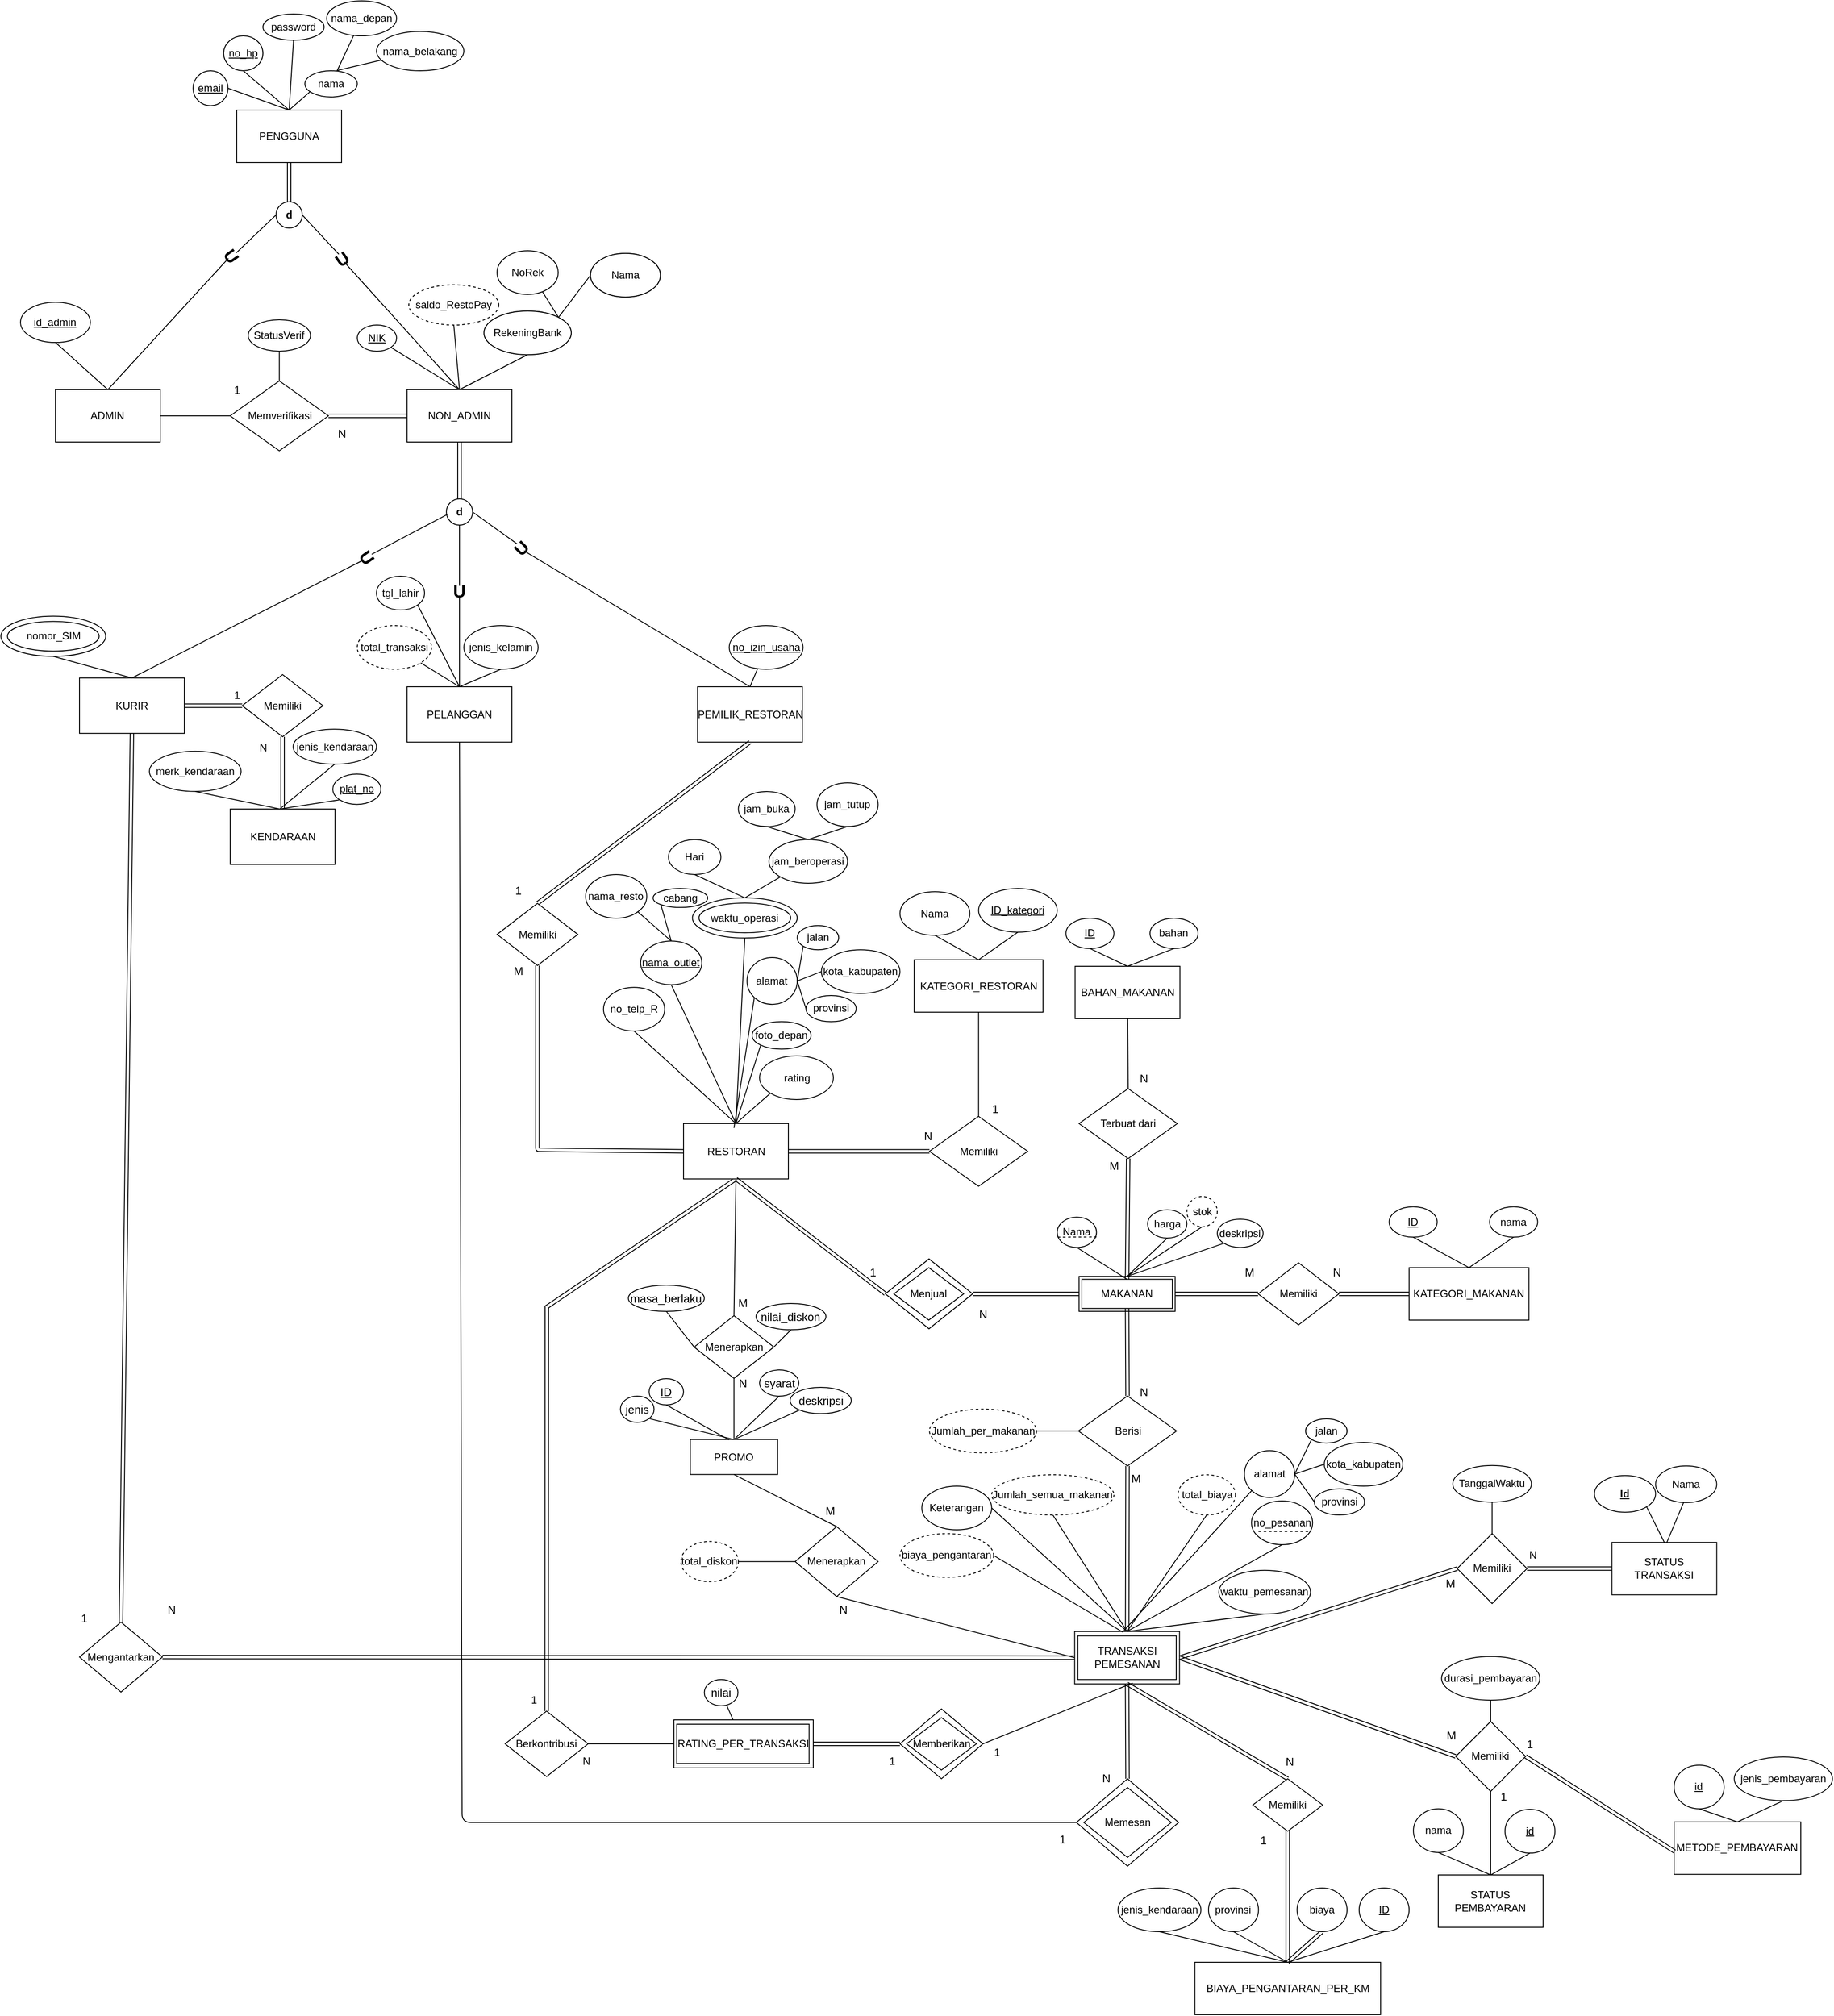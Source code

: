 <mxfile version="20.3.0" type="device"><diagram id="H0x869T5zveqfan-1cr8" name="Page-1"><mxGraphModel dx="1038" dy="641" grid="1" gridSize="10" guides="1" tooltips="1" connect="1" arrows="1" fold="1" page="1" pageScale="1" pageWidth="850" pageHeight="1100" math="0" shadow="0"><root><mxCell id="0"/><mxCell id="1" parent="0"/><mxCell id="kdZvygZ-JQQYQCKsxIHE-1" value="password" style="ellipse;whiteSpace=wrap;html=1;" vertex="1" parent="1"><mxGeometry x="390" y="320" width="70" height="30" as="geometry"/></mxCell><mxCell id="kdZvygZ-JQQYQCKsxIHE-2" style="orthogonalLoop=1;jettySize=auto;html=1;exitX=0.612;exitY=-0.007;exitDx=0;exitDy=0;endArrow=none;endFill=0;exitPerimeter=0;" edge="1" parent="1" source="kdZvygZ-JQQYQCKsxIHE-4" target="kdZvygZ-JQQYQCKsxIHE-5"><mxGeometry relative="1" as="geometry"/></mxCell><mxCell id="kdZvygZ-JQQYQCKsxIHE-3" style="rounded=0;orthogonalLoop=1;jettySize=auto;html=1;endArrow=none;endFill=0;" edge="1" parent="1" source="kdZvygZ-JQQYQCKsxIHE-4" target="kdZvygZ-JQQYQCKsxIHE-14"><mxGeometry relative="1" as="geometry"/></mxCell><mxCell id="kdZvygZ-JQQYQCKsxIHE-4" value="nama" style="ellipse;whiteSpace=wrap;html=1;" vertex="1" parent="1"><mxGeometry x="438" y="385" width="60" height="30" as="geometry"/></mxCell><mxCell id="kdZvygZ-JQQYQCKsxIHE-5" value="nama_belakang" style="ellipse;whiteSpace=wrap;html=1;" vertex="1" parent="1"><mxGeometry x="520" y="340" width="100" height="45" as="geometry"/></mxCell><mxCell id="kdZvygZ-JQQYQCKsxIHE-6" style="orthogonalLoop=1;jettySize=auto;html=1;exitX=1;exitY=0.5;exitDx=0;exitDy=0;entryX=0.5;entryY=0;entryDx=0;entryDy=0;endArrow=none;endFill=0;" edge="1" parent="1" source="kdZvygZ-JQQYQCKsxIHE-7" target="kdZvygZ-JQQYQCKsxIHE-13"><mxGeometry relative="1" as="geometry"/></mxCell><mxCell id="kdZvygZ-JQQYQCKsxIHE-7" value="&lt;u&gt;email&lt;/u&gt;" style="ellipse;whiteSpace=wrap;html=1;" vertex="1" parent="1"><mxGeometry x="310" y="385" width="40" height="40" as="geometry"/></mxCell><mxCell id="kdZvygZ-JQQYQCKsxIHE-8" value="&lt;u&gt;no_hp&lt;/u&gt;" style="ellipse;whiteSpace=wrap;html=1;" vertex="1" parent="1"><mxGeometry x="345" y="345" width="45" height="40" as="geometry"/></mxCell><mxCell id="kdZvygZ-JQQYQCKsxIHE-9" style="orthogonalLoop=1;jettySize=auto;html=1;exitX=0.5;exitY=0;exitDx=0;exitDy=0;endArrow=none;endFill=0;entryX=0.105;entryY=0.789;entryDx=0;entryDy=0;entryPerimeter=0;" edge="1" parent="1" source="kdZvygZ-JQQYQCKsxIHE-13" target="kdZvygZ-JQQYQCKsxIHE-4"><mxGeometry relative="1" as="geometry"/></mxCell><mxCell id="kdZvygZ-JQQYQCKsxIHE-10" style="orthogonalLoop=1;jettySize=auto;html=1;exitX=0.5;exitY=0;exitDx=0;exitDy=0;entryX=0.5;entryY=1;entryDx=0;entryDy=0;endArrow=none;endFill=0;" edge="1" parent="1" source="kdZvygZ-JQQYQCKsxIHE-13" target="kdZvygZ-JQQYQCKsxIHE-1"><mxGeometry relative="1" as="geometry"/></mxCell><mxCell id="kdZvygZ-JQQYQCKsxIHE-11" style="orthogonalLoop=1;jettySize=auto;html=1;exitX=0.5;exitY=0;exitDx=0;exitDy=0;entryX=0.5;entryY=1;entryDx=0;entryDy=0;endArrow=none;endFill=0;" edge="1" parent="1" source="kdZvygZ-JQQYQCKsxIHE-13" target="kdZvygZ-JQQYQCKsxIHE-8"><mxGeometry relative="1" as="geometry"/></mxCell><mxCell id="kdZvygZ-JQQYQCKsxIHE-12" style="edgeStyle=none;orthogonalLoop=1;jettySize=auto;html=1;exitX=0.5;exitY=0;exitDx=0;exitDy=0;entryX=1;entryY=1;entryDx=0;entryDy=0;endArrow=none;endFill=0;" edge="1" parent="1" source="kdZvygZ-JQQYQCKsxIHE-29" target="kdZvygZ-JQQYQCKsxIHE-17"><mxGeometry relative="1" as="geometry"><mxPoint x="575" y="760" as="sourcePoint"/></mxGeometry></mxCell><mxCell id="kdZvygZ-JQQYQCKsxIHE-13" value="PENGGUNA" style="rounded=0;whiteSpace=wrap;html=1;" vertex="1" parent="1"><mxGeometry x="360" y="430" width="120" height="60" as="geometry"/></mxCell><mxCell id="kdZvygZ-JQQYQCKsxIHE-14" value="nama_depan" style="ellipse;whiteSpace=wrap;html=1;" vertex="1" parent="1"><mxGeometry x="463" y="305" width="80" height="40" as="geometry"/></mxCell><mxCell id="kdZvygZ-JQQYQCKsxIHE-15" value="&lt;b&gt;d&lt;/b&gt;" style="ellipse;whiteSpace=wrap;html=1;" vertex="1" parent="1"><mxGeometry x="405" y="535" width="30" height="30" as="geometry"/></mxCell><mxCell id="kdZvygZ-JQQYQCKsxIHE-16" value="" style="endArrow=none;html=1;rounded=0;entryX=0.5;entryY=1;entryDx=0;entryDy=0;shape=link;exitX=0.5;exitY=0;exitDx=0;exitDy=0;" edge="1" parent="1" source="kdZvygZ-JQQYQCKsxIHE-15" target="kdZvygZ-JQQYQCKsxIHE-13"><mxGeometry width="50" height="50" relative="1" as="geometry"><mxPoint x="340" y="799" as="sourcePoint"/><mxPoint x="345" y="430.0" as="targetPoint"/></mxGeometry></mxCell><mxCell id="kdZvygZ-JQQYQCKsxIHE-17" value="&lt;u&gt;NIK&lt;/u&gt;" style="ellipse;whiteSpace=wrap;html=1;" vertex="1" parent="1"><mxGeometry x="498" y="676" width="45" height="30" as="geometry"/></mxCell><mxCell id="kdZvygZ-JQQYQCKsxIHE-18" style="edgeStyle=orthogonalEdgeStyle;rounded=0;orthogonalLoop=1;jettySize=auto;html=1;exitX=0.5;exitY=1;exitDx=0;exitDy=0;" edge="1" parent="1" source="kdZvygZ-JQQYQCKsxIHE-14" target="kdZvygZ-JQQYQCKsxIHE-14"><mxGeometry relative="1" as="geometry"/></mxCell><mxCell id="kdZvygZ-JQQYQCKsxIHE-19" value="NON_ADMIN" style="rounded=0;whiteSpace=wrap;html=1;" vertex="1" parent="1"><mxGeometry x="555" y="750" width="120" height="60" as="geometry"/></mxCell><mxCell id="kdZvygZ-JQQYQCKsxIHE-20" style="edgeStyle=none;orthogonalLoop=1;jettySize=auto;html=1;exitX=0.5;exitY=1;exitDx=0;exitDy=0;entryX=0.5;entryY=0;entryDx=0;entryDy=0;fontSize=13;endArrow=none;endFill=0;" edge="1" parent="1" source="kdZvygZ-JQQYQCKsxIHE-21" target="kdZvygZ-JQQYQCKsxIHE-19"><mxGeometry relative="1" as="geometry"/></mxCell><mxCell id="kdZvygZ-JQQYQCKsxIHE-21" value="&lt;span style=&quot;&quot;&gt;saldo_RestoPay&lt;/span&gt;" style="ellipse;whiteSpace=wrap;html=1;fontStyle=0;dashed=1;" vertex="1" parent="1"><mxGeometry x="557" y="630" width="103" height="46" as="geometry"/></mxCell><mxCell id="kdZvygZ-JQQYQCKsxIHE-22" style="edgeStyle=none;orthogonalLoop=1;jettySize=auto;html=1;exitX=0.5;exitY=1;exitDx=0;exitDy=0;fontSize=13;endArrow=none;endFill=0;" edge="1" parent="1" source="kdZvygZ-JQQYQCKsxIHE-23"><mxGeometry relative="1" as="geometry"><mxPoint x="615" y="750.0" as="targetPoint"/></mxGeometry></mxCell><mxCell id="kdZvygZ-JQQYQCKsxIHE-23" value="&lt;span style=&quot;font-weight: 400;&quot;&gt;RekeningBank&lt;/span&gt;" style="ellipse;whiteSpace=wrap;html=1;fontStyle=1" vertex="1" parent="1"><mxGeometry x="643" y="660.0" width="100" height="50" as="geometry"/></mxCell><mxCell id="kdZvygZ-JQQYQCKsxIHE-24" style="edgeStyle=none;orthogonalLoop=1;jettySize=auto;html=1;exitX=0;exitY=0.5;exitDx=0;exitDy=0;endArrow=none;endFill=0;entryX=1;entryY=0;entryDx=0;entryDy=0;" edge="1" parent="1" source="kdZvygZ-JQQYQCKsxIHE-25" target="kdZvygZ-JQQYQCKsxIHE-23"><mxGeometry relative="1" as="geometry"><mxPoint x="840" y="589" as="targetPoint"/></mxGeometry></mxCell><mxCell id="kdZvygZ-JQQYQCKsxIHE-25" value="&lt;span style=&quot;font-weight: normal;&quot;&gt;Nama&lt;/span&gt;" style="ellipse;whiteSpace=wrap;html=1;fontStyle=1" vertex="1" parent="1"><mxGeometry x="765" y="594" width="80" height="50" as="geometry"/></mxCell><mxCell id="kdZvygZ-JQQYQCKsxIHE-26" style="edgeStyle=none;orthogonalLoop=1;jettySize=auto;html=1;exitX=0.5;exitY=1;exitDx=0;exitDy=0;endArrow=none;endFill=0;entryX=1;entryY=0;entryDx=0;entryDy=0;" edge="1" parent="1" target="kdZvygZ-JQQYQCKsxIHE-23"><mxGeometry relative="1" as="geometry"><mxPoint x="850" y="609" as="targetPoint"/><mxPoint x="705" y="630" as="sourcePoint"/></mxGeometry></mxCell><mxCell id="kdZvygZ-JQQYQCKsxIHE-28" style="edgeStyle=none;orthogonalLoop=1;jettySize=auto;html=1;exitX=0.5;exitY=1;exitDx=0;exitDy=0;fontSize=13;endArrow=none;endFill=0;" edge="1" parent="1" source="kdZvygZ-JQQYQCKsxIHE-21" target="kdZvygZ-JQQYQCKsxIHE-21"><mxGeometry relative="1" as="geometry"/></mxCell><mxCell id="kdZvygZ-JQQYQCKsxIHE-29" value="NON_ADMIN" style="rounded=0;whiteSpace=wrap;html=1;" vertex="1" parent="1"><mxGeometry x="555" y="750" width="120" height="60" as="geometry"/></mxCell><mxCell id="kdZvygZ-JQQYQCKsxIHE-30" value="&lt;span style=&quot;font-weight: 400;&quot;&gt;RekeningBank&lt;/span&gt;" style="ellipse;whiteSpace=wrap;html=1;fontStyle=1" vertex="1" parent="1"><mxGeometry x="643" y="660.0" width="100" height="50" as="geometry"/></mxCell><mxCell id="kdZvygZ-JQQYQCKsxIHE-31" value="&lt;span style=&quot;font-weight: normal;&quot;&gt;NoRek&lt;/span&gt;" style="ellipse;whiteSpace=wrap;html=1;fontStyle=1" vertex="1" parent="1"><mxGeometry x="658" y="591" width="70" height="50" as="geometry"/></mxCell><mxCell id="kdZvygZ-JQQYQCKsxIHE-32" value="&lt;span style=&quot;font-weight: normal;&quot;&gt;Nama&lt;/span&gt;" style="ellipse;whiteSpace=wrap;html=1;fontStyle=1" vertex="1" parent="1"><mxGeometry x="765" y="594" width="80" height="50" as="geometry"/></mxCell><mxCell id="kdZvygZ-JQQYQCKsxIHE-33" style="edgeStyle=none;rounded=0;orthogonalLoop=1;jettySize=auto;html=1;exitX=0.5;exitY=1;exitDx=0;exitDy=0;endArrow=none;endFill=0;entryX=0.5;entryY=0;entryDx=0;entryDy=0;startArrow=none;" edge="1" parent="1" source="kdZvygZ-JQQYQCKsxIHE-34" target="kdZvygZ-JQQYQCKsxIHE-29"><mxGeometry relative="1" as="geometry"><mxPoint x="435" y="550.0" as="sourcePoint"/><mxPoint x="983" y="611.59" as="targetPoint"/></mxGeometry></mxCell><mxCell id="kdZvygZ-JQQYQCKsxIHE-34" value="&lt;b&gt;&lt;font style=&quot;font-size: 20px;&quot;&gt;U&lt;/font&gt;&lt;/b&gt;" style="text;html=1;strokeColor=none;fillColor=none;align=center;verticalAlign=middle;whiteSpace=wrap;rounded=0;dashed=1;rotation=-35;" vertex="1" parent="1"><mxGeometry x="470" y="594" width="20" height="11" as="geometry"/></mxCell><mxCell id="kdZvygZ-JQQYQCKsxIHE-36" value="" style="edgeStyle=none;rounded=0;orthogonalLoop=1;jettySize=auto;html=1;exitX=1;exitY=0.5;exitDx=0;exitDy=0;endArrow=none;endFill=0;entryX=0.5;entryY=0;entryDx=0;entryDy=0;" edge="1" parent="1" source="kdZvygZ-JQQYQCKsxIHE-15" target="kdZvygZ-JQQYQCKsxIHE-34"><mxGeometry relative="1" as="geometry"><mxPoint x="435" y="550" as="sourcePoint"/><mxPoint x="615" y="750" as="targetPoint"/></mxGeometry></mxCell><mxCell id="kdZvygZ-JQQYQCKsxIHE-38" value="ADMIN" style="rounded=0;whiteSpace=wrap;html=1;" vertex="1" parent="1"><mxGeometry x="152.45" y="750" width="120" height="60" as="geometry"/></mxCell><mxCell id="kdZvygZ-JQQYQCKsxIHE-39" style="edgeStyle=none;orthogonalLoop=1;jettySize=auto;html=1;exitX=0.5;exitY=1;exitDx=0;exitDy=0;endArrow=none;endFill=0;" edge="1" parent="1" source="kdZvygZ-JQQYQCKsxIHE-40"><mxGeometry relative="1" as="geometry"><mxPoint x="212.45" y="750" as="targetPoint"/></mxGeometry></mxCell><mxCell id="kdZvygZ-JQQYQCKsxIHE-40" value="&lt;span style=&quot;font-weight: normal;&quot;&gt;&lt;u&gt;id_admin&lt;/u&gt;&lt;/span&gt;" style="ellipse;whiteSpace=wrap;html=1;fontStyle=1" vertex="1" parent="1"><mxGeometry x="112.45" y="650" width="80" height="46" as="geometry"/></mxCell><mxCell id="kdZvygZ-JQQYQCKsxIHE-44" style="edgeStyle=none;rounded=0;orthogonalLoop=1;jettySize=auto;html=1;exitX=0.5;exitY=1;exitDx=0;exitDy=0;endArrow=none;endFill=0;entryX=0.5;entryY=0;entryDx=0;entryDy=0;startArrow=none;" edge="1" parent="1" source="kdZvygZ-JQQYQCKsxIHE-45" target="kdZvygZ-JQQYQCKsxIHE-38"><mxGeometry relative="1" as="geometry"><mxPoint x="234.95" y="580.0" as="sourcePoint"/><mxPoint x="414.95" y="780" as="targetPoint"/></mxGeometry></mxCell><mxCell id="kdZvygZ-JQQYQCKsxIHE-45" value="&lt;b&gt;&lt;font style=&quot;font-size: 20px;&quot;&gt;U&lt;/font&gt;&lt;/b&gt;" style="text;html=1;strokeColor=none;fillColor=none;align=center;verticalAlign=middle;whiteSpace=wrap;rounded=0;dashed=1;rotation=55;" vertex="1" parent="1"><mxGeometry x="345" y="591" width="20" height="11" as="geometry"/></mxCell><mxCell id="kdZvygZ-JQQYQCKsxIHE-46" value="" style="edgeStyle=none;rounded=0;orthogonalLoop=1;jettySize=auto;html=1;exitX=0;exitY=0.5;exitDx=0;exitDy=0;endArrow=none;endFill=0;entryX=0.5;entryY=0;entryDx=0;entryDy=0;" edge="1" parent="1" target="kdZvygZ-JQQYQCKsxIHE-45" source="kdZvygZ-JQQYQCKsxIHE-15"><mxGeometry relative="1" as="geometry"><mxPoint x="234.95" y="580.0" as="sourcePoint"/><mxPoint x="414.95" y="780" as="targetPoint"/></mxGeometry></mxCell><mxCell id="kdZvygZ-JQQYQCKsxIHE-50" value="&lt;b&gt;d&lt;/b&gt;" style="ellipse;whiteSpace=wrap;html=1;" vertex="1" parent="1"><mxGeometry x="600" y="875" width="30" height="30" as="geometry"/></mxCell><mxCell id="kdZvygZ-JQQYQCKsxIHE-51" value="" style="endArrow=none;html=1;rounded=0;shape=link;exitX=0.5;exitY=0;exitDx=0;exitDy=0;" edge="1" parent="1" source="kdZvygZ-JQQYQCKsxIHE-50" target="kdZvygZ-JQQYQCKsxIHE-29"><mxGeometry width="50" height="50" relative="1" as="geometry"><mxPoint x="548" y="1139" as="sourcePoint"/><mxPoint x="618" y="820" as="targetPoint"/></mxGeometry></mxCell><mxCell id="kdZvygZ-JQQYQCKsxIHE-88" style="edgeStyle=none;rounded=0;orthogonalLoop=1;jettySize=auto;html=1;exitX=0.5;exitY=1;exitDx=0;exitDy=0;endArrow=none;endFill=0;startArrow=none;entryX=0.5;entryY=0;entryDx=0;entryDy=0;" edge="1" parent="1" source="kdZvygZ-JQQYQCKsxIHE-89" target="kdZvygZ-JQQYQCKsxIHE-130"><mxGeometry relative="1" as="geometry"><mxPoint x="630" y="890.0" as="sourcePoint"/><mxPoint x="880" y="1150" as="targetPoint"/></mxGeometry></mxCell><mxCell id="kdZvygZ-JQQYQCKsxIHE-89" value="&lt;b&gt;&lt;font style=&quot;font-size: 20px;&quot;&gt;U&lt;/font&gt;&lt;/b&gt;" style="text;html=1;strokeColor=none;fillColor=none;align=center;verticalAlign=middle;whiteSpace=wrap;rounded=0;dashed=1;rotation=-45;" vertex="1" parent="1"><mxGeometry x="675" y="925.09" width="20" height="11" as="geometry"/></mxCell><mxCell id="kdZvygZ-JQQYQCKsxIHE-90" value="" style="edgeStyle=none;rounded=0;orthogonalLoop=1;jettySize=auto;html=1;exitX=1;exitY=0.5;exitDx=0;exitDy=0;endArrow=none;endFill=0;entryX=0.5;entryY=0;entryDx=0;entryDy=0;" edge="1" parent="1" target="kdZvygZ-JQQYQCKsxIHE-89" source="kdZvygZ-JQQYQCKsxIHE-50"><mxGeometry relative="1" as="geometry"><mxPoint x="630" y="890" as="sourcePoint"/><mxPoint x="810" y="1090" as="targetPoint"/></mxGeometry></mxCell><mxCell id="kdZvygZ-JQQYQCKsxIHE-398" style="edgeStyle=none;rounded=0;orthogonalLoop=1;jettySize=auto;html=1;exitX=0.5;exitY=1;exitDx=0;exitDy=0;entryX=0.5;entryY=0;entryDx=0;entryDy=0;endArrow=none;endFill=0;shape=link;" edge="1" parent="1" source="kdZvygZ-JQQYQCKsxIHE-94" target="kdZvygZ-JQQYQCKsxIHE-396"><mxGeometry relative="1" as="geometry"><Array as="points"><mxPoint x="715" y="1800"/></Array></mxGeometry></mxCell><mxCell id="kdZvygZ-JQQYQCKsxIHE-94" value="RESTORAN" style="rounded=0;whiteSpace=wrap;html=1;" vertex="1" parent="1"><mxGeometry x="871.5" y="1589.99" width="120" height="63.41" as="geometry"/></mxCell><mxCell id="kdZvygZ-JQQYQCKsxIHE-95" style="edgeStyle=orthogonalEdgeStyle;curved=1;rounded=0;orthogonalLoop=1;jettySize=auto;html=1;exitX=0.5;exitY=1;exitDx=0;exitDy=0;" edge="1" parent="1"><mxGeometry relative="1" as="geometry"><mxPoint x="879.88" y="1318.18" as="sourcePoint"/><mxPoint x="879.88" y="1318.18" as="targetPoint"/></mxGeometry></mxCell><mxCell id="kdZvygZ-JQQYQCKsxIHE-96" style="edgeStyle=none;orthogonalLoop=1;jettySize=auto;html=1;exitX=0.5;exitY=1;exitDx=0;exitDy=0;entryX=0.5;entryY=0;entryDx=0;entryDy=0;endArrow=none;endFill=0;" edge="1" parent="1" source="kdZvygZ-JQQYQCKsxIHE-97" target="kdZvygZ-JQQYQCKsxIHE-94"><mxGeometry relative="1" as="geometry"/></mxCell><mxCell id="kdZvygZ-JQQYQCKsxIHE-97" value="&lt;u&gt;nama_outlet&lt;/u&gt;" style="ellipse;whiteSpace=wrap;html=1;" vertex="1" parent="1"><mxGeometry x="822.4" y="1381.09" width="70" height="50" as="geometry"/></mxCell><mxCell id="kdZvygZ-JQQYQCKsxIHE-98" style="edgeStyle=none;orthogonalLoop=1;jettySize=auto;html=1;exitX=0.5;exitY=1;exitDx=0;exitDy=0;entryX=0.5;entryY=0;entryDx=0;entryDy=0;endArrow=none;endFill=0;" edge="1" parent="1" source="kdZvygZ-JQQYQCKsxIHE-117" target="kdZvygZ-JQQYQCKsxIHE-94"><mxGeometry relative="1" as="geometry"/></mxCell><mxCell id="kdZvygZ-JQQYQCKsxIHE-99" style="edgeStyle=none;orthogonalLoop=1;jettySize=auto;html=1;exitX=1;exitY=1;exitDx=0;exitDy=0;endArrow=none;endFill=0;entryX=0.5;entryY=0;entryDx=0;entryDy=0;" edge="1" parent="1" source="kdZvygZ-JQQYQCKsxIHE-100" target="kdZvygZ-JQQYQCKsxIHE-97"><mxGeometry relative="1" as="geometry"><mxPoint x="922.4" y="1363.29" as="targetPoint"/></mxGeometry></mxCell><mxCell id="kdZvygZ-JQQYQCKsxIHE-100" value="nama_resto" style="ellipse;whiteSpace=wrap;html=1;" vertex="1" parent="1"><mxGeometry x="759.4" y="1305" width="70" height="50" as="geometry"/></mxCell><mxCell id="kdZvygZ-JQQYQCKsxIHE-101" style="edgeStyle=none;orthogonalLoop=1;jettySize=auto;html=1;exitX=0;exitY=1;exitDx=0;exitDy=0;entryX=0.5;entryY=0;entryDx=0;entryDy=0;endArrow=none;endFill=0;" edge="1" parent="1" source="kdZvygZ-JQQYQCKsxIHE-102" target="kdZvygZ-JQQYQCKsxIHE-97"><mxGeometry relative="1" as="geometry"/></mxCell><mxCell id="kdZvygZ-JQQYQCKsxIHE-102" value="cabang" style="ellipse;whiteSpace=wrap;html=1;" vertex="1" parent="1"><mxGeometry x="836.64" y="1320.97" width="62.48" height="21.71" as="geometry"/></mxCell><mxCell id="kdZvygZ-JQQYQCKsxIHE-103" style="edgeStyle=none;orthogonalLoop=1;jettySize=auto;html=1;exitX=0;exitY=1;exitDx=0;exitDy=0;endArrow=none;endFill=0;" edge="1" parent="1" source="kdZvygZ-JQQYQCKsxIHE-104"><mxGeometry relative="1" as="geometry"><mxPoint x="929.25" y="1595.0" as="targetPoint"/></mxGeometry></mxCell><mxCell id="kdZvygZ-JQQYQCKsxIHE-104" value="alamat" style="ellipse;whiteSpace=wrap;html=1;" vertex="1" parent="1"><mxGeometry x="944.16" y="1400.0" width="57.48" height="53.59" as="geometry"/></mxCell><mxCell id="kdZvygZ-JQQYQCKsxIHE-105" style="edgeStyle=none;orthogonalLoop=1;jettySize=auto;html=1;exitX=0;exitY=0.5;exitDx=0;exitDy=0;endArrow=none;endFill=0;entryX=1;entryY=0.5;entryDx=0;entryDy=0;" edge="1" parent="1" source="kdZvygZ-JQQYQCKsxIHE-106" target="kdZvygZ-JQQYQCKsxIHE-104"><mxGeometry relative="1" as="geometry"><mxPoint x="1021.64" y="1467.32" as="targetPoint"/></mxGeometry></mxCell><mxCell id="kdZvygZ-JQQYQCKsxIHE-106" value="provinsi" style="ellipse;whiteSpace=wrap;html=1;" vertex="1" parent="1"><mxGeometry x="1011.64" y="1443.56" width="57.48" height="29.85" as="geometry"/></mxCell><mxCell id="kdZvygZ-JQQYQCKsxIHE-107" style="edgeStyle=none;orthogonalLoop=1;jettySize=auto;html=1;exitX=0;exitY=0.5;exitDx=0;exitDy=0;entryX=1;entryY=0.5;entryDx=0;entryDy=0;endArrow=none;endFill=0;" edge="1" parent="1" source="kdZvygZ-JQQYQCKsxIHE-108" target="kdZvygZ-JQQYQCKsxIHE-104"><mxGeometry relative="1" as="geometry"><mxPoint x="1021.64" y="1467.32" as="targetPoint"/></mxGeometry></mxCell><mxCell id="kdZvygZ-JQQYQCKsxIHE-108" value="kota_kabupaten" style="ellipse;whiteSpace=wrap;html=1;" vertex="1" parent="1"><mxGeometry x="1029.25" y="1391.09" width="90" height="50" as="geometry"/></mxCell><mxCell id="kdZvygZ-JQQYQCKsxIHE-109" style="edgeStyle=none;orthogonalLoop=1;jettySize=auto;html=1;exitX=0;exitY=1;exitDx=0;exitDy=0;entryX=1;entryY=0.5;entryDx=0;entryDy=0;endArrow=none;endFill=0;" edge="1" parent="1" source="kdZvygZ-JQQYQCKsxIHE-110" target="kdZvygZ-JQQYQCKsxIHE-104"><mxGeometry relative="1" as="geometry"><mxPoint x="1021.64" y="1467.32" as="targetPoint"/></mxGeometry></mxCell><mxCell id="kdZvygZ-JQQYQCKsxIHE-110" value="jalan" style="ellipse;whiteSpace=wrap;html=1;" vertex="1" parent="1"><mxGeometry x="1001.64" y="1363.41" width="47.48" height="27.68" as="geometry"/></mxCell><mxCell id="kdZvygZ-JQQYQCKsxIHE-111" value="Hari" style="ellipse;whiteSpace=wrap;html=1;" vertex="1" parent="1"><mxGeometry x="854.25" y="1265" width="60" height="40" as="geometry"/></mxCell><mxCell id="kdZvygZ-JQQYQCKsxIHE-112" value="jam_beroperasi" style="ellipse;whiteSpace=wrap;html=1;" vertex="1" parent="1"><mxGeometry x="969.25" y="1265" width="90" height="50" as="geometry"/></mxCell><mxCell id="kdZvygZ-JQQYQCKsxIHE-113" style="edgeStyle=none;orthogonalLoop=1;jettySize=auto;html=1;exitX=0.5;exitY=1;exitDx=0;exitDy=0;entryX=0.5;entryY=0;entryDx=0;entryDy=0;endArrow=none;endFill=0;" edge="1" parent="1" source="kdZvygZ-JQQYQCKsxIHE-114" target="kdZvygZ-JQQYQCKsxIHE-112"><mxGeometry relative="1" as="geometry"/></mxCell><mxCell id="kdZvygZ-JQQYQCKsxIHE-114" value="jam_buka" style="ellipse;whiteSpace=wrap;html=1;" vertex="1" parent="1"><mxGeometry x="934.25" y="1210" width="65" height="40" as="geometry"/></mxCell><mxCell id="kdZvygZ-JQQYQCKsxIHE-115" style="edgeStyle=none;orthogonalLoop=1;jettySize=auto;html=1;exitX=0.5;exitY=1;exitDx=0;exitDy=0;entryX=0.5;entryY=0;entryDx=0;entryDy=0;endArrow=none;endFill=0;" edge="1" parent="1" source="kdZvygZ-JQQYQCKsxIHE-116" target="kdZvygZ-JQQYQCKsxIHE-112"><mxGeometry relative="1" as="geometry"/></mxCell><mxCell id="kdZvygZ-JQQYQCKsxIHE-116" value="jam_tutup" style="ellipse;whiteSpace=wrap;html=1;" vertex="1" parent="1"><mxGeometry x="1024.25" y="1200" width="70" height="50" as="geometry"/></mxCell><mxCell id="kdZvygZ-JQQYQCKsxIHE-117" value="no_telp_R" style="ellipse;whiteSpace=wrap;html=1;" vertex="1" parent="1"><mxGeometry x="779.88" y="1434.09" width="70" height="50" as="geometry"/></mxCell><mxCell id="kdZvygZ-JQQYQCKsxIHE-118" style="edgeStyle=none;orthogonalLoop=1;jettySize=auto;html=1;entryX=0.5;entryY=0;entryDx=0;entryDy=0;endArrow=none;endFill=0;" edge="1" parent="1" source="kdZvygZ-JQQYQCKsxIHE-119" target="kdZvygZ-JQQYQCKsxIHE-130"><mxGeometry relative="1" as="geometry"/></mxCell><mxCell id="kdZvygZ-JQQYQCKsxIHE-119" value="&lt;u&gt;no_izin_usaha&lt;/u&gt;" style="ellipse;whiteSpace=wrap;html=1;" vertex="1" parent="1"><mxGeometry x="923.77" y="1020.0" width="84.52" height="50" as="geometry"/></mxCell><mxCell id="kdZvygZ-JQQYQCKsxIHE-120" style="edgeStyle=none;orthogonalLoop=1;jettySize=auto;html=1;exitX=0;exitY=1;exitDx=0;exitDy=0;entryX=0.5;entryY=0;entryDx=0;entryDy=0;endArrow=none;endFill=0;" edge="1" parent="1" source="kdZvygZ-JQQYQCKsxIHE-121" target="kdZvygZ-JQQYQCKsxIHE-94"><mxGeometry relative="1" as="geometry"/></mxCell><mxCell id="kdZvygZ-JQQYQCKsxIHE-121" value="foto_depan" style="ellipse;whiteSpace=wrap;html=1;" vertex="1" parent="1"><mxGeometry x="949.97" y="1473.41" width="67.48" height="31.32" as="geometry"/></mxCell><mxCell id="kdZvygZ-JQQYQCKsxIHE-122" value="" style="group" vertex="1" connectable="0" parent="1"><mxGeometry x="881.64" y="1331.68" width="120" height="46" as="geometry"/></mxCell><mxCell id="kdZvygZ-JQQYQCKsxIHE-123" value="" style="ellipse;whiteSpace=wrap;html=1;fontStyle=0" vertex="1" parent="kdZvygZ-JQQYQCKsxIHE-122"><mxGeometry width="120" height="46" as="geometry"/></mxCell><mxCell id="kdZvygZ-JQQYQCKsxIHE-124" value="&lt;span style=&quot;&quot;&gt;waktu_operasi&lt;/span&gt;" style="ellipse;whiteSpace=wrap;html=1;fontStyle=0" vertex="1" parent="kdZvygZ-JQQYQCKsxIHE-122"><mxGeometry x="7.5" y="6" width="105" height="34" as="geometry"/></mxCell><mxCell id="kdZvygZ-JQQYQCKsxIHE-125" style="edgeStyle=none;orthogonalLoop=1;jettySize=auto;html=1;exitX=0.5;exitY=1;exitDx=0;exitDy=0;entryX=0.5;entryY=0;entryDx=0;entryDy=0;endArrow=none;endFill=0;" edge="1" parent="1" source="kdZvygZ-JQQYQCKsxIHE-123" target="kdZvygZ-JQQYQCKsxIHE-94"><mxGeometry relative="1" as="geometry"><mxPoint x="977.88" y="1313.084" as="sourcePoint"/></mxGeometry></mxCell><mxCell id="kdZvygZ-JQQYQCKsxIHE-126" style="edgeStyle=none;orthogonalLoop=1;jettySize=auto;html=1;exitX=0.5;exitY=0;exitDx=0;exitDy=0;entryX=0.5;entryY=1;entryDx=0;entryDy=0;endArrow=none;endFill=0;" edge="1" parent="1" source="kdZvygZ-JQQYQCKsxIHE-123" target="kdZvygZ-JQQYQCKsxIHE-111"><mxGeometry relative="1" as="geometry"/></mxCell><mxCell id="kdZvygZ-JQQYQCKsxIHE-127" style="edgeStyle=none;orthogonalLoop=1;jettySize=auto;html=1;entryX=0;entryY=1;entryDx=0;entryDy=0;endArrow=none;endFill=0;exitX=0.5;exitY=0;exitDx=0;exitDy=0;" edge="1" parent="1" source="kdZvygZ-JQQYQCKsxIHE-123" target="kdZvygZ-JQQYQCKsxIHE-112"><mxGeometry relative="1" as="geometry"/></mxCell><mxCell id="kdZvygZ-JQQYQCKsxIHE-128" style="edgeStyle=none;orthogonalLoop=1;jettySize=auto;html=1;exitX=0;exitY=1;exitDx=0;exitDy=0;fontSize=13;endArrow=none;endFill=0;entryX=0.5;entryY=0;entryDx=0;entryDy=0;" edge="1" parent="1" source="kdZvygZ-JQQYQCKsxIHE-129" target="kdZvygZ-JQQYQCKsxIHE-94"><mxGeometry relative="1" as="geometry"/></mxCell><mxCell id="kdZvygZ-JQQYQCKsxIHE-129" value="rating" style="ellipse;whiteSpace=wrap;html=1;" vertex="1" parent="1"><mxGeometry x="958.5" y="1512.5" width="84.52" height="50" as="geometry"/></mxCell><mxCell id="kdZvygZ-JQQYQCKsxIHE-130" value="PEMILIK_RESTORAN" style="rounded=0;whiteSpace=wrap;html=1;" vertex="1" parent="1"><mxGeometry x="887.55" y="1090" width="120" height="63.41" as="geometry"/></mxCell><mxCell id="kdZvygZ-JQQYQCKsxIHE-131" value="PELANGGAN" style="rounded=0;whiteSpace=wrap;html=1;" vertex="1" parent="1"><mxGeometry x="555" y="1090" width="120" height="63.41" as="geometry"/></mxCell><mxCell id="kdZvygZ-JQQYQCKsxIHE-382" style="edgeStyle=none;rounded=0;orthogonalLoop=1;jettySize=auto;html=1;exitX=1;exitY=0.5;exitDx=0;exitDy=0;entryX=0;entryY=0.5;entryDx=0;entryDy=0;endArrow=none;endFill=0;shape=link;" edge="1" parent="1" source="kdZvygZ-JQQYQCKsxIHE-132" target="kdZvygZ-JQQYQCKsxIHE-381"><mxGeometry relative="1" as="geometry"/></mxCell><mxCell id="kdZvygZ-JQQYQCKsxIHE-132" value="KURIR" style="rounded=0;whiteSpace=wrap;html=1;" vertex="1" parent="1"><mxGeometry x="180" y="1080" width="120" height="63.41" as="geometry"/></mxCell><mxCell id="kdZvygZ-JQQYQCKsxIHE-133" style="edgeStyle=none;rounded=0;orthogonalLoop=1;jettySize=auto;html=1;exitX=0.5;exitY=1;exitDx=0;exitDy=0;endArrow=none;endFill=0;startArrow=none;entryX=0.5;entryY=0;entryDx=0;entryDy=0;" edge="1" parent="1" source="kdZvygZ-JQQYQCKsxIHE-134" target="kdZvygZ-JQQYQCKsxIHE-131"><mxGeometry relative="1" as="geometry"><mxPoint x="580" y="934.0" as="sourcePoint"/><mxPoint x="830" y="1194" as="targetPoint"/></mxGeometry></mxCell><mxCell id="kdZvygZ-JQQYQCKsxIHE-134" value="&lt;b&gt;&lt;font style=&quot;font-size: 20px;&quot;&gt;U&lt;/font&gt;&lt;/b&gt;" style="text;html=1;strokeColor=none;fillColor=none;align=center;verticalAlign=middle;whiteSpace=wrap;rounded=0;dashed=1;rotation=0;" vertex="1" parent="1"><mxGeometry x="605" y="974.5" width="20" height="11" as="geometry"/></mxCell><mxCell id="kdZvygZ-JQQYQCKsxIHE-135" value="" style="edgeStyle=none;rounded=0;orthogonalLoop=1;jettySize=auto;html=1;endArrow=none;endFill=0;entryX=0.5;entryY=0;entryDx=0;entryDy=0;" edge="1" parent="1" target="kdZvygZ-JQQYQCKsxIHE-134" source="kdZvygZ-JQQYQCKsxIHE-50"><mxGeometry relative="1" as="geometry"><mxPoint x="580.0" y="934" as="sourcePoint"/><mxPoint x="760" y="1134" as="targetPoint"/></mxGeometry></mxCell><mxCell id="kdZvygZ-JQQYQCKsxIHE-137" style="edgeStyle=none;rounded=0;orthogonalLoop=1;jettySize=auto;html=1;exitX=0.5;exitY=1;exitDx=0;exitDy=0;endArrow=none;endFill=0;startArrow=none;entryX=0.5;entryY=0;entryDx=0;entryDy=0;" edge="1" parent="1" source="kdZvygZ-JQQYQCKsxIHE-138" target="kdZvygZ-JQQYQCKsxIHE-132"><mxGeometry relative="1" as="geometry"><mxPoint x="475" y="892.09" as="sourcePoint"/><mxPoint x="250" y="1140" as="targetPoint"/></mxGeometry></mxCell><mxCell id="kdZvygZ-JQQYQCKsxIHE-138" value="&lt;b&gt;&lt;font style=&quot;font-size: 20px;&quot;&gt;U&lt;/font&gt;&lt;/b&gt;" style="text;html=1;strokeColor=none;fillColor=none;align=center;verticalAlign=middle;whiteSpace=wrap;rounded=0;dashed=1;rotation=55;" vertex="1" parent="1"><mxGeometry x="500" y="936.09" width="20" height="11" as="geometry"/></mxCell><mxCell id="kdZvygZ-JQQYQCKsxIHE-139" value="" style="edgeStyle=none;rounded=0;orthogonalLoop=1;jettySize=auto;html=1;exitX=0.042;exitY=0.59;exitDx=0;exitDy=0;endArrow=none;endFill=0;entryX=0.5;entryY=0;entryDx=0;entryDy=0;exitPerimeter=0;" edge="1" parent="1" target="kdZvygZ-JQQYQCKsxIHE-138" source="kdZvygZ-JQQYQCKsxIHE-50"><mxGeometry relative="1" as="geometry"><mxPoint x="470.0" y="865" as="sourcePoint"/><mxPoint x="655" y="1092.09" as="targetPoint"/></mxGeometry></mxCell><mxCell id="kdZvygZ-JQQYQCKsxIHE-140" style="edgeStyle=none;orthogonalLoop=1;jettySize=auto;html=1;exitX=0.5;exitY=1;exitDx=0;exitDy=0;fontSize=13;endArrow=none;endFill=0;shape=link;entryX=0;entryY=0.5;entryDx=0;entryDy=0;" edge="1" parent="1" source="kdZvygZ-JQQYQCKsxIHE-141" target="kdZvygZ-JQQYQCKsxIHE-94"><mxGeometry relative="1" as="geometry"><mxPoint x="704.25" y="1500" as="targetPoint"/><Array as="points"><mxPoint x="704.25" y="1620"/></Array></mxGeometry></mxCell><mxCell id="kdZvygZ-JQQYQCKsxIHE-141" value="Memiliki" style="rhombus;whiteSpace=wrap;html=1;rotation=0;" vertex="1" parent="1"><mxGeometry x="658.0" y="1338" width="92.5" height="71.09" as="geometry"/></mxCell><mxCell id="kdZvygZ-JQQYQCKsxIHE-142" style="edgeStyle=none;shape=link;orthogonalLoop=1;jettySize=auto;html=1;exitX=0.5;exitY=1;exitDx=0;exitDy=0;entryX=0.5;entryY=0;entryDx=0;entryDy=0;fontSize=13;endArrow=none;endFill=0;" edge="1" parent="1" target="kdZvygZ-JQQYQCKsxIHE-141" source="kdZvygZ-JQQYQCKsxIHE-130"><mxGeometry relative="1" as="geometry"><mxPoint x="950.55" y="1192" as="sourcePoint"/></mxGeometry></mxCell><mxCell id="kdZvygZ-JQQYQCKsxIHE-143" value="M" style="text;html=1;align=center;verticalAlign=middle;resizable=0;points=[];autosize=1;strokeColor=none;fillColor=none;fontSize=13;rotation=0;" vertex="1" parent="1"><mxGeometry x="667.25" y="1400" width="30" height="30" as="geometry"/></mxCell><mxCell id="kdZvygZ-JQQYQCKsxIHE-144" value="1" style="text;html=1;align=center;verticalAlign=middle;resizable=0;points=[];autosize=1;strokeColor=none;fillColor=none;fontSize=13;rotation=0;" vertex="1" parent="1"><mxGeometry x="667.25" y="1308" width="30" height="30" as="geometry"/></mxCell><mxCell id="kdZvygZ-JQQYQCKsxIHE-146" value="KATEGORI_RESTORAN" style="rounded=0;whiteSpace=wrap;html=1;" vertex="1" parent="1"><mxGeometry x="1135.51" y="1402.57" width="147.48" height="60" as="geometry"/></mxCell><mxCell id="kdZvygZ-JQQYQCKsxIHE-147" style="edgeStyle=none;orthogonalLoop=1;jettySize=auto;html=1;exitX=0.5;exitY=1;exitDx=0;exitDy=0;entryX=0.5;entryY=0;entryDx=0;entryDy=0;fontSize=24;endArrow=none;endFill=0;" edge="1" parent="1" source="kdZvygZ-JQQYQCKsxIHE-148" target="kdZvygZ-JQQYQCKsxIHE-146"><mxGeometry relative="1" as="geometry"/></mxCell><mxCell id="kdZvygZ-JQQYQCKsxIHE-148" value="&lt;span style=&quot;font-weight: normal;&quot;&gt;&lt;u&gt;ID_kategori&lt;/u&gt;&lt;/span&gt;" style="ellipse;whiteSpace=wrap;html=1;fontStyle=1" vertex="1" parent="1"><mxGeometry x="1209.25" y="1320.97" width="90" height="50" as="geometry"/></mxCell><mxCell id="kdZvygZ-JQQYQCKsxIHE-149" style="edgeStyle=none;orthogonalLoop=1;jettySize=auto;html=1;exitX=0.5;exitY=1;exitDx=0;exitDy=0;entryX=0.5;entryY=0;entryDx=0;entryDy=0;fontSize=24;endArrow=none;endFill=0;" edge="1" parent="1" source="kdZvygZ-JQQYQCKsxIHE-150" target="kdZvygZ-JQQYQCKsxIHE-146"><mxGeometry relative="1" as="geometry"/></mxCell><mxCell id="kdZvygZ-JQQYQCKsxIHE-150" value="&lt;span style=&quot;font-weight: normal;&quot;&gt;Nama&lt;/span&gt;" style="ellipse;whiteSpace=wrap;html=1;fontStyle=1" vertex="1" parent="1"><mxGeometry x="1119.25" y="1324.57" width="80" height="50" as="geometry"/></mxCell><mxCell id="kdZvygZ-JQQYQCKsxIHE-151" style="edgeStyle=none;orthogonalLoop=1;jettySize=auto;html=1;exitX=0.5;exitY=0;exitDx=0;exitDy=0;entryX=0.5;entryY=1;entryDx=0;entryDy=0;fontSize=24;endArrow=none;endFill=0;" edge="1" parent="1" source="kdZvygZ-JQQYQCKsxIHE-153" target="kdZvygZ-JQQYQCKsxIHE-146"><mxGeometry relative="1" as="geometry"/></mxCell><mxCell id="kdZvygZ-JQQYQCKsxIHE-152" style="orthogonalLoop=1;jettySize=auto;html=1;exitX=0;exitY=0.5;exitDx=0;exitDy=0;fontSize=24;endArrow=none;endFill=0;shape=link;entryX=1;entryY=0.5;entryDx=0;entryDy=0;" edge="1" parent="1" source="kdZvygZ-JQQYQCKsxIHE-153" target="kdZvygZ-JQQYQCKsxIHE-94"><mxGeometry relative="1" as="geometry"><mxPoint x="1024.25" y="1620" as="targetPoint"/></mxGeometry></mxCell><mxCell id="kdZvygZ-JQQYQCKsxIHE-153" value="Memiliki" style="rhombus;whiteSpace=wrap;html=1;" vertex="1" parent="1"><mxGeometry x="1153.01" y="1581.77" width="112.5" height="80" as="geometry"/></mxCell><mxCell id="kdZvygZ-JQQYQCKsxIHE-154" value="&lt;font style=&quot;font-size: 13px;&quot;&gt;N&lt;/font&gt;" style="text;html=1;align=center;verticalAlign=middle;resizable=0;points=[];autosize=1;strokeColor=none;fillColor=none;fontSize=24;" vertex="1" parent="1"><mxGeometry x="1135.51" y="1581.43" width="30" height="40" as="geometry"/></mxCell><mxCell id="kdZvygZ-JQQYQCKsxIHE-155" value="&lt;font style=&quot;font-size: 13px;&quot;&gt;1&lt;/font&gt;" style="text;html=1;align=center;verticalAlign=middle;resizable=0;points=[];autosize=1;strokeColor=none;fillColor=none;fontSize=24;" vertex="1" parent="1"><mxGeometry x="1212.71" y="1549.99" width="30" height="40" as="geometry"/></mxCell><mxCell id="kdZvygZ-JQQYQCKsxIHE-157" style="edgeStyle=none;orthogonalLoop=1;jettySize=auto;html=1;entryX=0;entryY=0.5;entryDx=0;entryDy=0;fontSize=24;endArrow=none;endFill=0;exitX=1;exitY=0.5;exitDx=0;exitDy=0;" edge="1" parent="1" target="kdZvygZ-JQQYQCKsxIHE-159" source="kdZvygZ-JQQYQCKsxIHE-38"><mxGeometry relative="1" as="geometry"><mxPoint x="160" y="430" as="sourcePoint"/><Array as="points"/></mxGeometry></mxCell><mxCell id="kdZvygZ-JQQYQCKsxIHE-158" style="edgeStyle=none;shape=link;orthogonalLoop=1;jettySize=auto;html=1;exitX=1;exitY=0.5;exitDx=0;exitDy=0;entryX=0;entryY=0.5;entryDx=0;entryDy=0;fontSize=24;endArrow=none;endFill=0;" edge="1" parent="1" source="kdZvygZ-JQQYQCKsxIHE-159" target="kdZvygZ-JQQYQCKsxIHE-29"><mxGeometry relative="1" as="geometry"><mxPoint x="810" y="1110" as="targetPoint"/></mxGeometry></mxCell><mxCell id="kdZvygZ-JQQYQCKsxIHE-159" value="Memverifikasi" style="rhombus;whiteSpace=wrap;html=1;" vertex="1" parent="1"><mxGeometry x="352.5" y="740" width="112.5" height="80" as="geometry"/></mxCell><mxCell id="kdZvygZ-JQQYQCKsxIHE-160" value="&lt;font style=&quot;font-size: 13px;&quot;&gt;1&lt;/font&gt;" style="text;html=1;align=center;verticalAlign=middle;resizable=0;points=[];autosize=1;strokeColor=none;fillColor=none;fontSize=24;" vertex="1" parent="1"><mxGeometry x="345" y="727" width="30" height="40" as="geometry"/></mxCell><mxCell id="kdZvygZ-JQQYQCKsxIHE-161" value="&lt;font style=&quot;font-size: 13px;&quot;&gt;N&lt;/font&gt;" style="text;html=1;align=center;verticalAlign=middle;resizable=0;points=[];autosize=1;strokeColor=none;fillColor=none;fontSize=24;" vertex="1" parent="1"><mxGeometry x="465" y="777" width="30" height="40" as="geometry"/></mxCell><mxCell id="kdZvygZ-JQQYQCKsxIHE-162" style="edgeStyle=none;shape=link;orthogonalLoop=1;jettySize=auto;html=1;exitX=0.5;exitY=1;exitDx=0;exitDy=0;entryX=0;entryY=0.5;entryDx=0;entryDy=0;fontSize=24;endArrow=none;endFill=0;" edge="1" parent="1" target="kdZvygZ-JQQYQCKsxIHE-164" source="kdZvygZ-JQQYQCKsxIHE-94"><mxGeometry relative="1" as="geometry"><mxPoint x="1034.25" y="1700" as="sourcePoint"/></mxGeometry></mxCell><mxCell id="kdZvygZ-JQQYQCKsxIHE-163" value="" style="group" vertex="1" connectable="0" parent="1"><mxGeometry x="1102.5" y="1744.95" width="100" height="80" as="geometry"/></mxCell><mxCell id="kdZvygZ-JQQYQCKsxIHE-164" value="" style="rhombus;whiteSpace=wrap;html=1;" vertex="1" parent="kdZvygZ-JQQYQCKsxIHE-163"><mxGeometry width="100" height="80" as="geometry"/></mxCell><mxCell id="kdZvygZ-JQQYQCKsxIHE-165" value="Menjual" style="rhombus;whiteSpace=wrap;html=1;" vertex="1" parent="kdZvygZ-JQQYQCKsxIHE-163"><mxGeometry x="9.74" y="10" width="80" height="60" as="geometry"/></mxCell><mxCell id="kdZvygZ-JQQYQCKsxIHE-166" value="&lt;font style=&quot;font-size: 13px;&quot;&gt;N&lt;/font&gt;" style="text;html=1;align=center;verticalAlign=middle;resizable=0;points=[];autosize=1;strokeColor=none;fillColor=none;fontSize=24;" vertex="1" parent="1"><mxGeometry x="1199.31" y="1784.95" width="30" height="40" as="geometry"/></mxCell><mxCell id="kdZvygZ-JQQYQCKsxIHE-168" value="" style="group" vertex="1" connectable="0" parent="1"><mxGeometry x="1324.25" y="1764.95" width="110" height="40" as="geometry"/></mxCell><mxCell id="kdZvygZ-JQQYQCKsxIHE-169" value="" style="rounded=0;whiteSpace=wrap;html=1;" vertex="1" parent="kdZvygZ-JQQYQCKsxIHE-168"><mxGeometry width="110" height="40" as="geometry"/></mxCell><mxCell id="kdZvygZ-JQQYQCKsxIHE-170" value="MAKANAN" style="rounded=0;whiteSpace=wrap;html=1;" vertex="1" parent="kdZvygZ-JQQYQCKsxIHE-168"><mxGeometry x="3.235" y="3.333" width="103.529" height="33.333" as="geometry"/></mxCell><mxCell id="kdZvygZ-JQQYQCKsxIHE-171" style="edgeStyle=none;orthogonalLoop=1;jettySize=auto;html=1;exitX=0.5;exitY=1;exitDx=0;exitDy=0;entryX=0.5;entryY=0;entryDx=0;entryDy=0;fontSize=13;endArrow=none;endFill=0;" edge="1" parent="1" source="kdZvygZ-JQQYQCKsxIHE-172" target="kdZvygZ-JQQYQCKsxIHE-169"><mxGeometry relative="1" as="geometry"/></mxCell><mxCell id="kdZvygZ-JQQYQCKsxIHE-172" value="&lt;span style=&quot;font-weight: normal;&quot;&gt;harga&lt;/span&gt;" style="ellipse;whiteSpace=wrap;html=1;fontStyle=1" vertex="1" parent="1"><mxGeometry x="1402.72" y="1688.79" width="45" height="32.34" as="geometry"/></mxCell><mxCell id="kdZvygZ-JQQYQCKsxIHE-173" style="edgeStyle=none;orthogonalLoop=1;jettySize=auto;html=1;exitX=0.5;exitY=1;exitDx=0;exitDy=0;entryX=0.5;entryY=0;entryDx=0;entryDy=0;fontSize=13;endArrow=none;endFill=0;" edge="1" parent="1" source="kdZvygZ-JQQYQCKsxIHE-174" target="kdZvygZ-JQQYQCKsxIHE-170"><mxGeometry relative="1" as="geometry"><mxPoint x="1319.25" y="1759.64" as="targetPoint"/></mxGeometry></mxCell><mxCell id="kdZvygZ-JQQYQCKsxIHE-174" value="&lt;span style=&quot;font-weight: normal;&quot;&gt;Nama&lt;/span&gt;" style="ellipse;whiteSpace=wrap;html=1;fontStyle=1" vertex="1" parent="1"><mxGeometry x="1299.25" y="1697.13" width="45" height="34.69" as="geometry"/></mxCell><mxCell id="kdZvygZ-JQQYQCKsxIHE-175" value="" style="endArrow=none;dashed=1;html=1;fontSize=13;" edge="1" parent="1"><mxGeometry width="50" height="50" relative="1" as="geometry"><mxPoint x="1299.76" y="1720" as="sourcePoint"/><mxPoint x="1344.25" y="1719.78" as="targetPoint"/></mxGeometry></mxCell><mxCell id="kdZvygZ-JQQYQCKsxIHE-176" style="edgeStyle=none;orthogonalLoop=1;jettySize=auto;html=1;exitX=0.5;exitY=1;exitDx=0;exitDy=0;entryX=0.5;entryY=0;entryDx=0;entryDy=0;fontSize=13;endArrow=none;endFill=0;" edge="1" parent="1" source="kdZvygZ-JQQYQCKsxIHE-177" target="kdZvygZ-JQQYQCKsxIHE-169"><mxGeometry relative="1" as="geometry"/></mxCell><mxCell id="kdZvygZ-JQQYQCKsxIHE-177" value="&lt;span style=&quot;&quot;&gt;stok&lt;/span&gt;" style="ellipse;whiteSpace=wrap;html=1;fontStyle=0;dashed=1;" vertex="1" parent="1"><mxGeometry x="1447.72" y="1673.48" width="34.74" height="34.69" as="geometry"/></mxCell><mxCell id="kdZvygZ-JQQYQCKsxIHE-178" style="edgeStyle=none;orthogonalLoop=1;jettySize=auto;html=1;exitX=0;exitY=1;exitDx=0;exitDy=0;entryX=0.5;entryY=0;entryDx=0;entryDy=0;fontSize=13;endArrow=none;endFill=0;" edge="1" parent="1" source="kdZvygZ-JQQYQCKsxIHE-179" target="kdZvygZ-JQQYQCKsxIHE-169"><mxGeometry relative="1" as="geometry"/></mxCell><mxCell id="kdZvygZ-JQQYQCKsxIHE-179" value="&lt;span style=&quot;font-weight: normal;&quot;&gt;deskripsi&lt;/span&gt;" style="ellipse;whiteSpace=wrap;html=1;fontStyle=1" vertex="1" parent="1"><mxGeometry x="1482.46" y="1699.48" width="52.5" height="32.34" as="geometry"/></mxCell><mxCell id="kdZvygZ-JQQYQCKsxIHE-180" value="KATEGORI_MAKANAN" style="rounded=0;whiteSpace=wrap;html=1;" vertex="1" parent="1"><mxGeometry x="1702.12" y="1754.95" width="137.13" height="60" as="geometry"/></mxCell><mxCell id="kdZvygZ-JQQYQCKsxIHE-181" style="edgeStyle=none;orthogonalLoop=1;jettySize=auto;html=1;exitX=0.5;exitY=1;exitDx=0;exitDy=0;entryX=0.5;entryY=0;entryDx=0;entryDy=0;fontSize=13;endArrow=none;endFill=0;" edge="1" parent="1" source="kdZvygZ-JQQYQCKsxIHE-182" target="kdZvygZ-JQQYQCKsxIHE-180"><mxGeometry relative="1" as="geometry"/></mxCell><mxCell id="kdZvygZ-JQQYQCKsxIHE-182" value="&lt;u&gt;ID&lt;/u&gt;" style="ellipse;whiteSpace=wrap;html=1;" vertex="1" parent="1"><mxGeometry x="1679.25" y="1685.31" width="55" height="34.69" as="geometry"/></mxCell><mxCell id="kdZvygZ-JQQYQCKsxIHE-183" style="edgeStyle=none;orthogonalLoop=1;jettySize=auto;html=1;exitX=0.5;exitY=1;exitDx=0;exitDy=0;entryX=0.5;entryY=0;entryDx=0;entryDy=0;fontSize=13;endArrow=none;endFill=0;" edge="1" parent="1" source="kdZvygZ-JQQYQCKsxIHE-184" target="kdZvygZ-JQQYQCKsxIHE-180"><mxGeometry relative="1" as="geometry"/></mxCell><mxCell id="kdZvygZ-JQQYQCKsxIHE-184" value="nama" style="ellipse;whiteSpace=wrap;html=1;" vertex="1" parent="1"><mxGeometry x="1794.25" y="1685.31" width="55" height="34.69" as="geometry"/></mxCell><mxCell id="kdZvygZ-JQQYQCKsxIHE-185" style="edgeStyle=none;orthogonalLoop=1;jettySize=auto;html=1;exitX=1;exitY=0.5;exitDx=0;exitDy=0;entryX=0;entryY=0.5;entryDx=0;entryDy=0;fontSize=13;endArrow=none;endFill=0;shape=link;" edge="1" parent="1" source="kdZvygZ-JQQYQCKsxIHE-186" target="kdZvygZ-JQQYQCKsxIHE-180"><mxGeometry relative="1" as="geometry"/></mxCell><mxCell id="kdZvygZ-JQQYQCKsxIHE-186" value="Memiliki" style="rhombus;whiteSpace=wrap;html=1;" vertex="1" parent="1"><mxGeometry x="1529.25" y="1749.4" width="92.5" height="71.09" as="geometry"/></mxCell><mxCell id="kdZvygZ-JQQYQCKsxIHE-187" style="edgeStyle=none;shape=link;orthogonalLoop=1;jettySize=auto;html=1;exitX=1;exitY=0.5;exitDx=0;exitDy=0;entryX=0;entryY=0.5;entryDx=0;entryDy=0;fontSize=13;endArrow=none;endFill=0;" edge="1" parent="1" source="kdZvygZ-JQQYQCKsxIHE-169" target="kdZvygZ-JQQYQCKsxIHE-186"><mxGeometry relative="1" as="geometry"/></mxCell><mxCell id="kdZvygZ-JQQYQCKsxIHE-188" value="M" style="text;html=1;align=center;verticalAlign=middle;resizable=0;points=[];autosize=1;strokeColor=none;fillColor=none;fontSize=13;" vertex="1" parent="1"><mxGeometry x="1504.25" y="1745" width="30" height="30" as="geometry"/></mxCell><mxCell id="kdZvygZ-JQQYQCKsxIHE-189" value="N" style="text;html=1;align=center;verticalAlign=middle;resizable=0;points=[];autosize=1;strokeColor=none;fillColor=none;fontSize=13;" vertex="1" parent="1"><mxGeometry x="1604.25" y="1745" width="30" height="30" as="geometry"/></mxCell><mxCell id="kdZvygZ-JQQYQCKsxIHE-190" style="rounded=0;orthogonalLoop=1;jettySize=auto;html=1;exitX=1;exitY=0.5;exitDx=0;exitDy=0;shape=link;entryX=0;entryY=0.5;entryDx=0;entryDy=0;" edge="1" parent="1" source="kdZvygZ-JQQYQCKsxIHE-164" target="kdZvygZ-JQQYQCKsxIHE-169"><mxGeometry relative="1" as="geometry"><mxPoint x="1324.25" y="1784.71" as="targetPoint"/></mxGeometry></mxCell><mxCell id="kdZvygZ-JQQYQCKsxIHE-191" value="BAHAN_MAKANAN" style="rounded=0;whiteSpace=wrap;html=1;" vertex="1" parent="1"><mxGeometry x="1319.75" y="1410.0" width="120" height="60" as="geometry"/></mxCell><mxCell id="kdZvygZ-JQQYQCKsxIHE-192" style="edgeStyle=none;orthogonalLoop=1;jettySize=auto;html=1;exitX=0.5;exitY=1;exitDx=0;exitDy=0;entryX=0.5;entryY=0;entryDx=0;entryDy=0;fontSize=13;endArrow=none;endFill=0;" edge="1" parent="1" source="kdZvygZ-JQQYQCKsxIHE-193" target="kdZvygZ-JQQYQCKsxIHE-191"><mxGeometry relative="1" as="geometry"/></mxCell><mxCell id="kdZvygZ-JQQYQCKsxIHE-193" value="&lt;u&gt;ID&lt;/u&gt;" style="ellipse;whiteSpace=wrap;html=1;" vertex="1" parent="1"><mxGeometry x="1309.25" y="1355" width="55" height="34.69" as="geometry"/></mxCell><mxCell id="kdZvygZ-JQQYQCKsxIHE-194" style="edgeStyle=none;orthogonalLoop=1;jettySize=auto;html=1;exitX=0.5;exitY=1;exitDx=0;exitDy=0;entryX=0.5;entryY=0;entryDx=0;entryDy=0;fontSize=13;endArrow=none;endFill=0;" edge="1" parent="1" source="kdZvygZ-JQQYQCKsxIHE-195" target="kdZvygZ-JQQYQCKsxIHE-191"><mxGeometry relative="1" as="geometry"/></mxCell><mxCell id="kdZvygZ-JQQYQCKsxIHE-195" value="bahan" style="ellipse;whiteSpace=wrap;html=1;" vertex="1" parent="1"><mxGeometry x="1405.49" y="1355" width="55" height="34.69" as="geometry"/></mxCell><mxCell id="kdZvygZ-JQQYQCKsxIHE-196" style="edgeStyle=none;orthogonalLoop=1;jettySize=auto;html=1;exitX=0.5;exitY=1;exitDx=0;exitDy=0;entryX=0.5;entryY=0;entryDx=0;entryDy=0;fontSize=13;endArrow=none;endFill=0;shape=link;" edge="1" parent="1" source="kdZvygZ-JQQYQCKsxIHE-198" target="kdZvygZ-JQQYQCKsxIHE-170"><mxGeometry relative="1" as="geometry"><mxPoint x="1385.25" y="1824.947" as="targetPoint"/></mxGeometry></mxCell><mxCell id="kdZvygZ-JQQYQCKsxIHE-197" style="edgeStyle=none;orthogonalLoop=1;jettySize=auto;html=1;exitX=0.5;exitY=0;exitDx=0;exitDy=0;fontSize=13;endArrow=none;endFill=0;" edge="1" parent="1" source="kdZvygZ-JQQYQCKsxIHE-198" target="kdZvygZ-JQQYQCKsxIHE-191"><mxGeometry relative="1" as="geometry"/></mxCell><mxCell id="kdZvygZ-JQQYQCKsxIHE-198" value="Terbuat dari" style="rhombus;whiteSpace=wrap;html=1;" vertex="1" parent="1"><mxGeometry x="1324.25" y="1550" width="112.5" height="80" as="geometry"/></mxCell><mxCell id="kdZvygZ-JQQYQCKsxIHE-199" value="N" style="text;html=1;align=center;verticalAlign=middle;resizable=0;points=[];autosize=1;strokeColor=none;fillColor=none;fontSize=13;" vertex="1" parent="1"><mxGeometry x="1383.47" y="1522.5" width="30" height="30" as="geometry"/></mxCell><mxCell id="kdZvygZ-JQQYQCKsxIHE-200" value="M" style="text;html=1;align=center;verticalAlign=middle;resizable=0;points=[];autosize=1;strokeColor=none;fillColor=none;fontSize=13;" vertex="1" parent="1"><mxGeometry x="1349.25" y="1623.4" width="30" height="30" as="geometry"/></mxCell><mxCell id="kdZvygZ-JQQYQCKsxIHE-202" style="edgeStyle=none;orthogonalLoop=1;jettySize=auto;html=1;exitX=0.5;exitY=1;exitDx=0;exitDy=0;entryX=0.5;entryY=0;entryDx=0;entryDy=0;fontSize=13;endArrow=none;endFill=0;" edge="1" parent="1" target="kdZvygZ-JQQYQCKsxIHE-215" source="kdZvygZ-JQQYQCKsxIHE-94"><mxGeometry relative="1" as="geometry"><mxPoint x="909.03" y="1764.95" as="sourcePoint"/></mxGeometry></mxCell><mxCell id="kdZvygZ-JQQYQCKsxIHE-203" style="edgeStyle=none;orthogonalLoop=1;jettySize=auto;html=1;exitX=0.5;exitY=0;exitDx=0;exitDy=0;fontSize=13;endArrow=none;endFill=0;" edge="1" parent="1" source="kdZvygZ-JQQYQCKsxIHE-204" target="kdZvygZ-JQQYQCKsxIHE-207"><mxGeometry relative="1" as="geometry"/></mxCell><mxCell id="kdZvygZ-JQQYQCKsxIHE-204" value="PROMO" style="rounded=0;whiteSpace=wrap;html=1;" vertex="1" parent="1"><mxGeometry x="879.25" y="1951.69" width="100" height="40" as="geometry"/></mxCell><mxCell id="kdZvygZ-JQQYQCKsxIHE-205" style="edgeStyle=none;orthogonalLoop=1;jettySize=auto;html=1;exitX=1;exitY=1;exitDx=0;exitDy=0;entryX=0.5;entryY=0;entryDx=0;entryDy=0;fontSize=13;endArrow=none;endFill=0;" edge="1" parent="1" source="kdZvygZ-JQQYQCKsxIHE-206" target="kdZvygZ-JQQYQCKsxIHE-204"><mxGeometry relative="1" as="geometry"/></mxCell><mxCell id="kdZvygZ-JQQYQCKsxIHE-206" value="jenis" style="ellipse;whiteSpace=wrap;html=1;fontSize=13;" vertex="1" parent="1"><mxGeometry x="799.25" y="1902.02" width="38.5" height="30" as="geometry"/></mxCell><mxCell id="kdZvygZ-JQQYQCKsxIHE-207" value="deskripsi" style="ellipse;whiteSpace=wrap;html=1;fontSize=13;" vertex="1" parent="1"><mxGeometry x="993.5" y="1892.02" width="70" height="30" as="geometry"/></mxCell><mxCell id="kdZvygZ-JQQYQCKsxIHE-208" style="edgeStyle=none;orthogonalLoop=1;jettySize=auto;html=1;exitX=0.5;exitY=1;exitDx=0;exitDy=0;fontSize=13;endArrow=none;endFill=0;" edge="1" parent="1" source="kdZvygZ-JQQYQCKsxIHE-209"><mxGeometry relative="1" as="geometry"><mxPoint x="923.5" y="1952.02" as="targetPoint"/></mxGeometry></mxCell><mxCell id="kdZvygZ-JQQYQCKsxIHE-209" value="&lt;u&gt;ID&lt;/u&gt;" style="ellipse;whiteSpace=wrap;html=1;fontSize=13;" vertex="1" parent="1"><mxGeometry x="832.09" y="1882.02" width="39.41" height="30" as="geometry"/></mxCell><mxCell id="kdZvygZ-JQQYQCKsxIHE-210" style="edgeStyle=none;orthogonalLoop=1;jettySize=auto;html=1;exitX=1;exitY=0.5;exitDx=0;exitDy=0;fontSize=13;endArrow=none;endFill=0;" edge="1" parent="1" source="kdZvygZ-JQQYQCKsxIHE-209" target="kdZvygZ-JQQYQCKsxIHE-209"><mxGeometry relative="1" as="geometry"/></mxCell><mxCell id="kdZvygZ-JQQYQCKsxIHE-211" style="edgeStyle=none;orthogonalLoop=1;jettySize=auto;html=1;exitX=0.5;exitY=1;exitDx=0;exitDy=0;entryX=0.5;entryY=0;entryDx=0;entryDy=0;fontSize=13;endArrow=none;endFill=0;" edge="1" parent="1" source="kdZvygZ-JQQYQCKsxIHE-212" target="kdZvygZ-JQQYQCKsxIHE-204"><mxGeometry relative="1" as="geometry"/></mxCell><mxCell id="kdZvygZ-JQQYQCKsxIHE-212" value="syarat" style="ellipse;whiteSpace=wrap;html=1;fontSize=13;" vertex="1" parent="1"><mxGeometry x="958.5" y="1872.02" width="45" height="30" as="geometry"/></mxCell><mxCell id="kdZvygZ-JQQYQCKsxIHE-213" style="edgeStyle=none;orthogonalLoop=1;jettySize=auto;html=1;exitX=0.5;exitY=1;exitDx=0;exitDy=0;fontSize=13;endArrow=none;endFill=0;" edge="1" parent="1" source="kdZvygZ-JQQYQCKsxIHE-215" target="kdZvygZ-JQQYQCKsxIHE-204"><mxGeometry relative="1" as="geometry"/></mxCell><mxCell id="kdZvygZ-JQQYQCKsxIHE-214" style="edgeStyle=none;orthogonalLoop=1;jettySize=auto;html=1;exitX=1;exitY=0.5;exitDx=0;exitDy=0;entryX=0.5;entryY=1;entryDx=0;entryDy=0;fontSize=13;endArrow=none;endFill=0;" edge="1" parent="1" source="kdZvygZ-JQQYQCKsxIHE-215" target="kdZvygZ-JQQYQCKsxIHE-218"><mxGeometry relative="1" as="geometry"/></mxCell><mxCell id="kdZvygZ-JQQYQCKsxIHE-215" value="Menerapkan" style="rhombus;whiteSpace=wrap;html=1;" vertex="1" parent="1"><mxGeometry x="883.61" y="1810.0" width="91.27" height="71.66" as="geometry"/></mxCell><mxCell id="kdZvygZ-JQQYQCKsxIHE-216" value="M" style="text;html=1;align=center;verticalAlign=middle;resizable=0;points=[];autosize=1;strokeColor=none;fillColor=none;fontSize=13;" vertex="1" parent="1"><mxGeometry x="923.77" y="1780.05" width="30" height="30" as="geometry"/></mxCell><mxCell id="kdZvygZ-JQQYQCKsxIHE-217" value="N" style="text;html=1;align=center;verticalAlign=middle;resizable=0;points=[];autosize=1;strokeColor=none;fillColor=none;fontSize=13;" vertex="1" parent="1"><mxGeometry x="924.49" y="1872.35" width="30" height="30" as="geometry"/></mxCell><mxCell id="kdZvygZ-JQQYQCKsxIHE-218" value="nilai_diskon" style="ellipse;whiteSpace=wrap;html=1;fontSize=13;" vertex="1" parent="1"><mxGeometry x="954.49" y="1796.0" width="80" height="30" as="geometry"/></mxCell><mxCell id="kdZvygZ-JQQYQCKsxIHE-219" style="edgeStyle=none;orthogonalLoop=1;jettySize=auto;html=1;exitX=0.5;exitY=1;exitDx=0;exitDy=0;entryX=0;entryY=0.5;entryDx=0;entryDy=0;fontSize=13;endArrow=none;endFill=0;" edge="1" parent="1" source="kdZvygZ-JQQYQCKsxIHE-220" target="kdZvygZ-JQQYQCKsxIHE-215"><mxGeometry relative="1" as="geometry"/></mxCell><mxCell id="kdZvygZ-JQQYQCKsxIHE-220" value="masa_berlaku" style="ellipse;whiteSpace=wrap;html=1;fontSize=13;" vertex="1" parent="1"><mxGeometry x="808.3" y="1775.0" width="87" height="30" as="geometry"/></mxCell><mxCell id="kdZvygZ-JQQYQCKsxIHE-257" value="" style="rounded=0;whiteSpace=wrap;html=1;" vertex="1" parent="1"><mxGeometry x="1319.25" y="2171.37" width="120" height="60" as="geometry"/></mxCell><mxCell id="kdZvygZ-JQQYQCKsxIHE-258" style="edgeStyle=none;orthogonalLoop=1;jettySize=auto;html=1;exitX=1;exitY=0.5;exitDx=0;exitDy=0;entryX=0.5;entryY=0;entryDx=0;entryDy=0;fontSize=13;endArrow=none;endFill=0;" edge="1" parent="1" source="kdZvygZ-JQQYQCKsxIHE-259" target="kdZvygZ-JQQYQCKsxIHE-257"><mxGeometry relative="1" as="geometry"/></mxCell><mxCell id="kdZvygZ-JQQYQCKsxIHE-259" value="&lt;span style=&quot;font-weight: 400;&quot;&gt;Keterangan&lt;/span&gt;" style="ellipse;whiteSpace=wrap;html=1;fontStyle=1" vertex="1" parent="1"><mxGeometry x="1144.25" y="2005.02" width="80" height="50" as="geometry"/></mxCell><mxCell id="kdZvygZ-JQQYQCKsxIHE-260" style="edgeStyle=none;orthogonalLoop=1;jettySize=auto;html=1;exitX=0.5;exitY=1;exitDx=0;exitDy=0;fontSize=13;endArrow=none;endFill=0;shape=link;" edge="1" parent="1" source="kdZvygZ-JQQYQCKsxIHE-262" target="kdZvygZ-JQQYQCKsxIHE-257"><mxGeometry relative="1" as="geometry"/></mxCell><mxCell id="kdZvygZ-JQQYQCKsxIHE-261" style="edgeStyle=none;orthogonalLoop=1;jettySize=auto;html=1;exitX=0;exitY=0.5;exitDx=0;exitDy=0;fontSize=13;endArrow=none;endFill=0;entryX=1;entryY=0.5;entryDx=0;entryDy=0;" edge="1" parent="1" source="kdZvygZ-JQQYQCKsxIHE-262" target="kdZvygZ-JQQYQCKsxIHE-267"><mxGeometry relative="1" as="geometry"><mxPoint x="1279.23" y="1902.68" as="targetPoint"/></mxGeometry></mxCell><mxCell id="kdZvygZ-JQQYQCKsxIHE-293" style="edgeStyle=none;shape=link;rounded=0;orthogonalLoop=1;jettySize=auto;html=1;exitX=0.5;exitY=0;exitDx=0;exitDy=0;entryX=0.5;entryY=1;entryDx=0;entryDy=0;" edge="1" parent="1" source="kdZvygZ-JQQYQCKsxIHE-262" target="kdZvygZ-JQQYQCKsxIHE-170"><mxGeometry relative="1" as="geometry"/></mxCell><mxCell id="kdZvygZ-JQQYQCKsxIHE-262" value="Berisi" style="rhombus;whiteSpace=wrap;html=1;" vertex="1" parent="1"><mxGeometry x="1323.5" y="1901.86" width="112.5" height="80" as="geometry"/></mxCell><mxCell id="kdZvygZ-JQQYQCKsxIHE-263" value="N" style="text;html=1;align=center;verticalAlign=middle;resizable=0;points=[];autosize=1;strokeColor=none;fillColor=none;fontSize=13;" vertex="1" parent="1"><mxGeometry x="1383.47" y="1882.02" width="30" height="30" as="geometry"/></mxCell><mxCell id="kdZvygZ-JQQYQCKsxIHE-264" value="M" style="text;html=1;align=center;verticalAlign=middle;resizable=0;points=[];autosize=1;strokeColor=none;fillColor=none;fontSize=13;" vertex="1" parent="1"><mxGeometry x="1374.23" y="1981.37" width="30" height="30" as="geometry"/></mxCell><mxCell id="kdZvygZ-JQQYQCKsxIHE-265" style="edgeStyle=none;orthogonalLoop=1;jettySize=auto;html=1;exitX=0.5;exitY=1;exitDx=0;exitDy=0;entryX=0.5;entryY=0;entryDx=0;entryDy=0;fontSize=13;endArrow=none;endFill=0;" edge="1" parent="1" source="kdZvygZ-JQQYQCKsxIHE-266" target="kdZvygZ-JQQYQCKsxIHE-257"><mxGeometry relative="1" as="geometry"/></mxCell><mxCell id="kdZvygZ-JQQYQCKsxIHE-266" value="&lt;span style=&quot;font-weight: 400;&quot;&gt;waktu_pemesanan&lt;/span&gt;" style="ellipse;whiteSpace=wrap;html=1;fontStyle=1" vertex="1" parent="1"><mxGeometry x="1484.25" y="2101.37" width="105" height="50" as="geometry"/></mxCell><mxCell id="kdZvygZ-JQQYQCKsxIHE-267" value="&lt;span style=&quot;font-weight: 400;&quot;&gt;Jumlah_per_makanan&lt;/span&gt;" style="ellipse;whiteSpace=wrap;html=1;fontStyle=1;dashed=1;" vertex="1" parent="1"><mxGeometry x="1153.01" y="1916.86" width="122.61" height="50" as="geometry"/></mxCell><mxCell id="kdZvygZ-JQQYQCKsxIHE-268" style="edgeStyle=none;orthogonalLoop=1;jettySize=auto;html=1;exitX=0.5;exitY=1;exitDx=0;exitDy=0;fontSize=13;endArrow=none;endFill=0;entryX=0.5;entryY=0;entryDx=0;entryDy=0;" edge="1" parent="1" source="kdZvygZ-JQQYQCKsxIHE-269" target="kdZvygZ-JQQYQCKsxIHE-257"><mxGeometry relative="1" as="geometry"><mxPoint x="1379.23" y="2171.37" as="targetPoint"/></mxGeometry></mxCell><mxCell id="kdZvygZ-JQQYQCKsxIHE-269" value="total_biaya&lt;span style=&quot;color: rgba(0, 0, 0, 0); font-family: monospace; font-size: 0px; text-align: start;&quot;&gt;%3CmxGraphModel%3E%3Croot%3E%3CmxCell%20id%3D%220%22%2F%3E%3CmxCell%20id%3D%221%22%20parent%3D%220%22%2F%3E%3CmxCell%20id%3D%222%22%20value%3D%22Berisi%22%20style%3D%22rhombus%3BwhiteSpace%3Dwrap%3Bhtml%3D1%3B%22%20vertex%3D%221%22%20parent%3D%221%22%3E%3CmxGeometry%20x%3D%22942.37%22%20y%3D%221360.66%22%20width%3D%22112.5%22%20height%3D%2280%22%20as%3D%22geometry%22%2F%3E%3C%2FmxCell%3E%3C%2Froot%3E%3C%2FmxGraphModel%3E&lt;/span&gt;" style="ellipse;whiteSpace=wrap;html=1;fontStyle=0;dashed=1;" vertex="1" parent="1"><mxGeometry x="1437.5" y="1992.02" width="65.76" height="46" as="geometry"/></mxCell><mxCell id="kdZvygZ-JQQYQCKsxIHE-270" style="edgeStyle=none;orthogonalLoop=1;jettySize=auto;html=1;exitX=1;exitY=0.5;exitDx=0;exitDy=0;fontSize=13;endArrow=none;endFill=0;" edge="1" parent="1" source="kdZvygZ-JQQYQCKsxIHE-269" target="kdZvygZ-JQQYQCKsxIHE-269"><mxGeometry relative="1" as="geometry"/></mxCell><mxCell id="kdZvygZ-JQQYQCKsxIHE-271" style="edgeStyle=none;orthogonalLoop=1;jettySize=auto;html=1;exitX=0.5;exitY=1;exitDx=0;exitDy=0;fontSize=13;endArrow=none;endFill=0;entryX=0.5;entryY=0;entryDx=0;entryDy=0;" edge="1" parent="1" source="kdZvygZ-JQQYQCKsxIHE-272" target="kdZvygZ-JQQYQCKsxIHE-257"><mxGeometry relative="1" as="geometry"><mxPoint x="1369.23" y="2171.37" as="targetPoint"/></mxGeometry></mxCell><mxCell id="kdZvygZ-JQQYQCKsxIHE-272" value="Jumlah_semua_makanan" style="ellipse;whiteSpace=wrap;html=1;fontStyle=0;dashed=1;" vertex="1" parent="1"><mxGeometry x="1224.25" y="1992.02" width="140" height="46" as="geometry"/></mxCell><mxCell id="kdZvygZ-JQQYQCKsxIHE-273" style="edgeStyle=none;orthogonalLoop=1;jettySize=auto;html=1;exitX=0.5;exitY=1;exitDx=0;exitDy=0;fontSize=13;endArrow=none;endFill=0;entryX=0.5;entryY=0;entryDx=0;entryDy=0;" edge="1" parent="1" source="kdZvygZ-JQQYQCKsxIHE-274" target="kdZvygZ-JQQYQCKsxIHE-257"><mxGeometry relative="1" as="geometry"><mxPoint x="1374.25" y="2182.02" as="targetPoint"/></mxGeometry></mxCell><mxCell id="kdZvygZ-JQQYQCKsxIHE-274" value="&lt;span style=&quot;font-weight: 400;&quot;&gt;no_pesanan&lt;/span&gt;" style="ellipse;whiteSpace=wrap;html=1;fontStyle=1" vertex="1" parent="1"><mxGeometry x="1521.64" y="2022.02" width="70" height="50" as="geometry"/></mxCell><mxCell id="kdZvygZ-JQQYQCKsxIHE-275" value="" style="endArrow=none;dashed=1;html=1;fontSize=13;" edge="1" parent="1"><mxGeometry width="50" height="50" relative="1" as="geometry"><mxPoint x="1586.64" y="2056.89" as="sourcePoint"/><mxPoint x="1529.16" y="2056.89" as="targetPoint"/></mxGeometry></mxCell><mxCell id="kdZvygZ-JQQYQCKsxIHE-276" style="edgeStyle=none;orthogonalLoop=1;jettySize=auto;html=1;exitX=1;exitY=0.5;exitDx=0;exitDy=0;entryX=0;entryY=0.5;entryDx=0;entryDy=0;fontSize=13;endArrow=none;endFill=0;shape=link;" edge="1" parent="1" source="kdZvygZ-JQQYQCKsxIHE-257" target="kdZvygZ-JQQYQCKsxIHE-306"><mxGeometry relative="1" as="geometry"><mxPoint x="1699.51" y="2126.37" as="targetPoint"/></mxGeometry></mxCell><mxCell id="kdZvygZ-JQQYQCKsxIHE-277" value="TRANSAKSI&lt;br&gt;PEMESANAN" style="rounded=0;whiteSpace=wrap;html=1;" vertex="1" parent="1"><mxGeometry x="1322.89" y="2176.37" width="112.61" height="50" as="geometry"/></mxCell><mxCell id="kdZvygZ-JQQYQCKsxIHE-278" style="edgeStyle=none;orthogonalLoop=1;jettySize=auto;html=1;exitX=0.5;exitY=1;exitDx=0;exitDy=0;fontSize=13;endArrow=none;endFill=0;entryX=0;entryY=0.5;entryDx=0;entryDy=0;" edge="1" parent="1" source="kdZvygZ-JQQYQCKsxIHE-294" target="kdZvygZ-JQQYQCKsxIHE-257"><mxGeometry relative="1" as="geometry"><mxPoint x="1314.25" y="2201.02" as="targetPoint"/><mxPoint x="1139.25" y="2201.37" as="sourcePoint"/></mxGeometry></mxCell><mxCell id="kdZvygZ-JQQYQCKsxIHE-279" style="edgeStyle=none;orthogonalLoop=1;jettySize=auto;html=1;exitX=1;exitY=0.5;exitDx=0;exitDy=0;entryX=0;entryY=0.5;entryDx=0;entryDy=0;fontSize=13;endArrow=none;endFill=0;" edge="1" parent="1" source="kdZvygZ-JQQYQCKsxIHE-280" target="kdZvygZ-JQQYQCKsxIHE-294"><mxGeometry relative="1" as="geometry"/></mxCell><mxCell id="kdZvygZ-JQQYQCKsxIHE-280" value="total_diskon" style="ellipse;whiteSpace=wrap;html=1;fontStyle=0;dashed=1;" vertex="1" parent="1"><mxGeometry x="868.49" y="2068.37" width="65.76" height="46" as="geometry"/></mxCell><mxCell id="kdZvygZ-JQQYQCKsxIHE-281" style="edgeStyle=none;orthogonalLoop=1;jettySize=auto;html=1;exitX=0;exitY=1;exitDx=0;exitDy=0;fontSize=13;endArrow=none;endFill=0;" edge="1" parent="1" source="kdZvygZ-JQQYQCKsxIHE-282"><mxGeometry relative="1" as="geometry"><mxPoint x="1374.25" y="2172.02" as="targetPoint"/></mxGeometry></mxCell><mxCell id="kdZvygZ-JQQYQCKsxIHE-282" value="alamat" style="ellipse;whiteSpace=wrap;html=1;" vertex="1" parent="1"><mxGeometry x="1513.58" y="1964.43" width="57.48" height="53.59" as="geometry"/></mxCell><mxCell id="kdZvygZ-JQQYQCKsxIHE-283" style="edgeStyle=none;orthogonalLoop=1;jettySize=auto;html=1;exitX=0;exitY=0.5;exitDx=0;exitDy=0;endArrow=none;endFill=0;entryX=1;entryY=0.5;entryDx=0;entryDy=0;" edge="1" parent="1" source="kdZvygZ-JQQYQCKsxIHE-284" target="kdZvygZ-JQQYQCKsxIHE-282"><mxGeometry relative="1" as="geometry"><mxPoint x="1603.58" y="2031.93" as="targetPoint"/></mxGeometry></mxCell><mxCell id="kdZvygZ-JQQYQCKsxIHE-284" value="provinsi" style="ellipse;whiteSpace=wrap;html=1;" vertex="1" parent="1"><mxGeometry x="1593.58" y="2008.17" width="57.48" height="29.85" as="geometry"/></mxCell><mxCell id="kdZvygZ-JQQYQCKsxIHE-285" style="edgeStyle=none;orthogonalLoop=1;jettySize=auto;html=1;exitX=0;exitY=0.5;exitDx=0;exitDy=0;entryX=1;entryY=0.5;entryDx=0;entryDy=0;endArrow=none;endFill=0;" edge="1" parent="1" source="kdZvygZ-JQQYQCKsxIHE-288" target="kdZvygZ-JQQYQCKsxIHE-282"><mxGeometry relative="1" as="geometry"><mxPoint x="1603.58" y="1980.7" as="sourcePoint"/><mxPoint x="1603.58" y="2031.93" as="targetPoint"/></mxGeometry></mxCell><mxCell id="kdZvygZ-JQQYQCKsxIHE-286" style="edgeStyle=none;orthogonalLoop=1;jettySize=auto;html=1;exitX=0;exitY=1;exitDx=0;exitDy=0;entryX=1;entryY=0.5;entryDx=0;entryDy=0;endArrow=none;endFill=0;" edge="1" parent="1" source="kdZvygZ-JQQYQCKsxIHE-287" target="kdZvygZ-JQQYQCKsxIHE-282"><mxGeometry relative="1" as="geometry"><mxPoint x="1603.58" y="2031.93" as="targetPoint"/></mxGeometry></mxCell><mxCell id="kdZvygZ-JQQYQCKsxIHE-287" value="jalan" style="ellipse;whiteSpace=wrap;html=1;" vertex="1" parent="1"><mxGeometry x="1583.58" y="1928.02" width="47.48" height="27.68" as="geometry"/></mxCell><mxCell id="kdZvygZ-JQQYQCKsxIHE-288" value="kota_kabupaten" style="ellipse;whiteSpace=wrap;html=1;" vertex="1" parent="1"><mxGeometry x="1604.93" y="1955.02" width="90" height="50" as="geometry"/></mxCell><mxCell id="kdZvygZ-JQQYQCKsxIHE-289" style="edgeStyle=none;orthogonalLoop=1;jettySize=auto;html=1;exitX=1;exitY=0.5;exitDx=0;exitDy=0;fontSize=13;endArrow=none;endFill=0;" edge="1" parent="1" source="kdZvygZ-JQQYQCKsxIHE-290"><mxGeometry relative="1" as="geometry"><mxPoint x="1374.25" y="2172.02" as="targetPoint"/></mxGeometry></mxCell><mxCell id="kdZvygZ-JQQYQCKsxIHE-290" value="&lt;span style=&quot;font-weight: 400;&quot;&gt;biaya_pengantaran&lt;/span&gt;" style="ellipse;whiteSpace=wrap;html=1;fontStyle=1;dashed=1;" vertex="1" parent="1"><mxGeometry x="1119.25" y="2059.37" width="107.23" height="50" as="geometry"/></mxCell><mxCell id="kdZvygZ-JQQYQCKsxIHE-297" style="edgeStyle=none;rounded=0;orthogonalLoop=1;jettySize=auto;html=1;exitX=0.5;exitY=0;exitDx=0;exitDy=0;endArrow=none;endFill=0;entryX=0.5;entryY=1;entryDx=0;entryDy=0;" edge="1" parent="1" source="kdZvygZ-JQQYQCKsxIHE-294" target="kdZvygZ-JQQYQCKsxIHE-204"><mxGeometry relative="1" as="geometry"/></mxCell><mxCell id="kdZvygZ-JQQYQCKsxIHE-294" value="Menerapkan" style="rhombus;whiteSpace=wrap;html=1;" vertex="1" parent="1"><mxGeometry x="999.25" y="2051.37" width="95" height="80" as="geometry"/></mxCell><mxCell id="kdZvygZ-JQQYQCKsxIHE-295" value="M" style="text;html=1;align=center;verticalAlign=middle;resizable=0;points=[];autosize=1;strokeColor=none;fillColor=none;fontSize=13;" vertex="1" parent="1"><mxGeometry x="1024.25" y="2018.02" width="30" height="30" as="geometry"/></mxCell><mxCell id="kdZvygZ-JQQYQCKsxIHE-296" value="N" style="text;html=1;align=center;verticalAlign=middle;resizable=0;points=[];autosize=1;strokeColor=none;fillColor=none;fontSize=13;" vertex="1" parent="1"><mxGeometry x="1039.12" y="2131.37" width="30" height="30" as="geometry"/></mxCell><mxCell id="kdZvygZ-JQQYQCKsxIHE-298" style="edgeStyle=none;rounded=0;orthogonalLoop=1;jettySize=auto;html=1;exitX=0.5;exitY=1;exitDx=0;exitDy=0;entryX=0.5;entryY=0;entryDx=0;entryDy=0;endArrow=none;endFill=0;" edge="1" parent="1" source="kdZvygZ-JQQYQCKsxIHE-299" target="kdZvygZ-JQQYQCKsxIHE-306"><mxGeometry relative="1" as="geometry"/></mxCell><mxCell id="kdZvygZ-JQQYQCKsxIHE-299" value="&lt;span style=&quot;&quot;&gt;TanggalWaktu&lt;/span&gt;" style="ellipse;whiteSpace=wrap;html=1;fontStyle=0" vertex="1" parent="1"><mxGeometry x="1752.12" y="1981.37" width="90" height="42" as="geometry"/></mxCell><mxCell id="kdZvygZ-JQQYQCKsxIHE-300" value="STATUS &lt;br&gt;TRANSAKSI" style="rounded=0;whiteSpace=wrap;html=1;" vertex="1" parent="1"><mxGeometry x="1934.25" y="2069.37" width="120" height="60" as="geometry"/></mxCell><mxCell id="kdZvygZ-JQQYQCKsxIHE-301" style="rounded=0;orthogonalLoop=1;jettySize=auto;html=1;exitX=1;exitY=1;exitDx=0;exitDy=0;entryX=0.5;entryY=0;entryDx=0;entryDy=0;endArrow=none;endFill=0;" edge="1" parent="1" source="kdZvygZ-JQQYQCKsxIHE-302" target="kdZvygZ-JQQYQCKsxIHE-300"><mxGeometry relative="1" as="geometry"/></mxCell><mxCell id="kdZvygZ-JQQYQCKsxIHE-302" value="&lt;span style=&quot;&quot;&gt;Id&lt;/span&gt;" style="ellipse;whiteSpace=wrap;html=1;fontStyle=5" vertex="1" parent="1"><mxGeometry x="1914.25" y="1992.86" width="70" height="42" as="geometry"/></mxCell><mxCell id="kdZvygZ-JQQYQCKsxIHE-303" style="edgeStyle=none;rounded=0;orthogonalLoop=1;jettySize=auto;html=1;exitX=0.5;exitY=1;exitDx=0;exitDy=0;endArrow=none;endFill=0;entryX=0.524;entryY=0.001;entryDx=0;entryDy=0;entryPerimeter=0;" edge="1" parent="1" target="kdZvygZ-JQQYQCKsxIHE-300"><mxGeometry relative="1" as="geometry"><mxPoint x="1991.51" y="2064.84" as="targetPoint"/><mxPoint x="2019.25" y="2016.86" as="sourcePoint"/></mxGeometry></mxCell><mxCell id="kdZvygZ-JQQYQCKsxIHE-304" value="Nama" style="ellipse;whiteSpace=wrap;html=1;fontStyle=0" vertex="1" parent="1"><mxGeometry x="1984.25" y="1981.86" width="70" height="42" as="geometry"/></mxCell><mxCell id="kdZvygZ-JQQYQCKsxIHE-305" style="edgeStyle=none;rounded=0;orthogonalLoop=1;jettySize=auto;html=1;exitX=1;exitY=0.5;exitDx=0;exitDy=0;endArrow=none;endFill=0;shape=link;entryX=0;entryY=0.5;entryDx=0;entryDy=0;" edge="1" parent="1" source="kdZvygZ-JQQYQCKsxIHE-306" target="kdZvygZ-JQQYQCKsxIHE-300"><mxGeometry relative="1" as="geometry"><mxPoint x="1856.99" y="1797.02" as="sourcePoint"/></mxGeometry></mxCell><mxCell id="kdZvygZ-JQQYQCKsxIHE-306" value="Memiliki" style="rhombus;whiteSpace=wrap;html=1;" vertex="1" parent="1"><mxGeometry x="1757.12" y="2059.37" width="80" height="80" as="geometry"/></mxCell><mxCell id="kdZvygZ-JQQYQCKsxIHE-307" value="N" style="text;html=1;strokeColor=none;fillColor=none;align=center;verticalAlign=middle;whiteSpace=wrap;rounded=0;dashed=1;" vertex="1" parent="1"><mxGeometry x="1814.25" y="2069.37" width="60" height="30" as="geometry"/></mxCell><mxCell id="kdZvygZ-JQQYQCKsxIHE-308" value="M" style="text;html=1;align=center;verticalAlign=middle;resizable=0;points=[];autosize=1;strokeColor=none;fillColor=none;fontSize=13;" vertex="1" parent="1"><mxGeometry x="1734.25" y="2101.37" width="30" height="30" as="geometry"/></mxCell><mxCell id="kdZvygZ-JQQYQCKsxIHE-309" value="METODE_PEMBAYARAN" style="rounded=0;whiteSpace=wrap;html=1;" vertex="1" parent="1"><mxGeometry x="2005.48" y="2389.37" width="145" height="60" as="geometry"/></mxCell><mxCell id="kdZvygZ-JQQYQCKsxIHE-310" style="edgeStyle=none;orthogonalLoop=1;jettySize=auto;html=1;exitX=0.5;exitY=1;exitDx=0;exitDy=0;entryX=0.5;entryY=0;entryDx=0;entryDy=0;fontSize=13;endArrow=none;endFill=0;" edge="1" parent="1" source="kdZvygZ-JQQYQCKsxIHE-311" target="kdZvygZ-JQQYQCKsxIHE-309"><mxGeometry relative="1" as="geometry"/></mxCell><mxCell id="kdZvygZ-JQQYQCKsxIHE-311" value="&lt;span style=&quot;font-weight: 400;&quot;&gt;jenis_pembayaran&lt;/span&gt;" style="ellipse;whiteSpace=wrap;html=1;fontStyle=1" vertex="1" parent="1"><mxGeometry x="2074.25" y="2315.02" width="112.5" height="50" as="geometry"/></mxCell><mxCell id="kdZvygZ-JQQYQCKsxIHE-312" style="edgeStyle=none;orthogonalLoop=1;jettySize=auto;html=1;exitX=0.5;exitY=1;exitDx=0;exitDy=0;entryX=0.5;entryY=0;entryDx=0;entryDy=0;fontSize=13;endArrow=none;endFill=0;" edge="1" parent="1" source="kdZvygZ-JQQYQCKsxIHE-313" target="kdZvygZ-JQQYQCKsxIHE-309"><mxGeometry relative="1" as="geometry"/></mxCell><mxCell id="kdZvygZ-JQQYQCKsxIHE-313" value="&lt;span style=&quot;font-weight: 400;&quot;&gt;&lt;u&gt;id&lt;/u&gt;&lt;/span&gt;" style="ellipse;whiteSpace=wrap;html=1;fontStyle=1" vertex="1" parent="1"><mxGeometry x="2005.48" y="2324.37" width="57.24" height="50" as="geometry"/></mxCell><mxCell id="kdZvygZ-JQQYQCKsxIHE-325" style="edgeStyle=none;rounded=0;orthogonalLoop=1;jettySize=auto;html=1;exitX=0;exitY=0.5;exitDx=0;exitDy=0;entryX=1;entryY=0.5;entryDx=0;entryDy=0;endArrow=none;endFill=0;shape=link;" edge="1" parent="1" source="kdZvygZ-JQQYQCKsxIHE-314" target="kdZvygZ-JQQYQCKsxIHE-257"><mxGeometry relative="1" as="geometry"/></mxCell><mxCell id="kdZvygZ-JQQYQCKsxIHE-314" value="Memiliki" style="rhombus;whiteSpace=wrap;html=1;" vertex="1" parent="1"><mxGeometry x="1755.48" y="2274.37" width="80" height="80" as="geometry"/></mxCell><mxCell id="kdZvygZ-JQQYQCKsxIHE-315" style="edgeStyle=none;orthogonalLoop=1;jettySize=auto;html=1;exitX=1;exitY=0.5;exitDx=0;exitDy=0;fontSize=13;endArrow=none;endFill=0;shape=link;entryX=0.005;entryY=0.566;entryDx=0;entryDy=0;entryPerimeter=0;" edge="1" parent="1" source="kdZvygZ-JQQYQCKsxIHE-314" target="kdZvygZ-JQQYQCKsxIHE-309"><mxGeometry relative="1" as="geometry"><mxPoint x="1590.48" y="2210.02" as="targetPoint"/><mxPoint x="1765.48" y="2324.37" as="sourcePoint"/></mxGeometry></mxCell><mxCell id="kdZvygZ-JQQYQCKsxIHE-316" value="M" style="text;html=1;align=center;verticalAlign=middle;resizable=0;points=[];autosize=1;strokeColor=none;fillColor=none;fontSize=13;" vertex="1" parent="1"><mxGeometry x="1735.48" y="2275.02" width="30" height="30" as="geometry"/></mxCell><mxCell id="kdZvygZ-JQQYQCKsxIHE-317" value="1" style="text;html=1;align=center;verticalAlign=middle;resizable=0;points=[];autosize=1;strokeColor=none;fillColor=none;fontSize=13;" vertex="1" parent="1"><mxGeometry x="1825.48" y="2285.02" width="30" height="30" as="geometry"/></mxCell><mxCell id="kdZvygZ-JQQYQCKsxIHE-318" style="edgeStyle=none;orthogonalLoop=1;jettySize=auto;html=1;exitX=0.5;exitY=1;exitDx=0;exitDy=0;entryX=0.5;entryY=0;entryDx=0;entryDy=0;fontSize=13;endArrow=none;endFill=0;" edge="1" parent="1" source="kdZvygZ-JQQYQCKsxIHE-319" target="kdZvygZ-JQQYQCKsxIHE-314"><mxGeometry relative="1" as="geometry"><mxPoint x="1788.95" y="2500.02" as="targetPoint"/></mxGeometry></mxCell><mxCell id="kdZvygZ-JQQYQCKsxIHE-319" value="&lt;span style=&quot;font-weight: 400;&quot;&gt;durasi_pembayaran&lt;/span&gt;" style="ellipse;whiteSpace=wrap;html=1;fontStyle=1" vertex="1" parent="1"><mxGeometry x="1739.23" y="2200" width="112.5" height="50" as="geometry"/></mxCell><mxCell id="kdZvygZ-JQQYQCKsxIHE-320" value="&lt;span style=&quot;font-weight: 400;&quot;&gt;nama&lt;/span&gt;" style="ellipse;whiteSpace=wrap;html=1;fontStyle=1" vertex="1" parent="1"><mxGeometry x="1707.01" y="2374.37" width="57.24" height="50" as="geometry"/></mxCell><mxCell id="kdZvygZ-JQQYQCKsxIHE-321" style="edgeStyle=none;orthogonalLoop=1;jettySize=auto;html=1;exitX=0.5;exitY=0;exitDx=0;exitDy=0;entryX=0.5;entryY=1;entryDx=0;entryDy=0;fontSize=13;endArrow=none;endFill=0;" edge="1" parent="1" source="kdZvygZ-JQQYQCKsxIHE-323" target="kdZvygZ-JQQYQCKsxIHE-320"><mxGeometry relative="1" as="geometry"><mxPoint x="1787.72" y="2350.02" as="sourcePoint"/></mxGeometry></mxCell><mxCell id="kdZvygZ-JQQYQCKsxIHE-322" style="edgeStyle=none;orthogonalLoop=1;jettySize=auto;html=1;exitX=0.5;exitY=0;exitDx=0;exitDy=0;entryX=0.5;entryY=1;entryDx=0;entryDy=0;fontSize=13;endArrow=none;endFill=0;" edge="1" parent="1" source="kdZvygZ-JQQYQCKsxIHE-323" target="kdZvygZ-JQQYQCKsxIHE-314"><mxGeometry relative="1" as="geometry"/></mxCell><mxCell id="kdZvygZ-JQQYQCKsxIHE-323" value="STATUS&lt;br&gt;PEMBAYARAN" style="rounded=0;whiteSpace=wrap;html=1;" vertex="1" parent="1"><mxGeometry x="1735.48" y="2450.02" width="120" height="60" as="geometry"/></mxCell><mxCell id="kdZvygZ-JQQYQCKsxIHE-324" value="1" style="text;html=1;align=center;verticalAlign=middle;resizable=0;points=[];autosize=1;strokeColor=none;fillColor=none;fontSize=13;" vertex="1" parent="1"><mxGeometry x="1795.48" y="2345.02" width="30" height="30" as="geometry"/></mxCell><mxCell id="kdZvygZ-JQQYQCKsxIHE-327" style="edgeStyle=none;shape=link;orthogonalLoop=1;jettySize=auto;html=1;exitX=0.5;exitY=1;exitDx=0;exitDy=0;fontSize=13;endArrow=none;endFill=0;entryX=0.5;entryY=0;entryDx=0;entryDy=0;" edge="1" parent="1" target="kdZvygZ-JQQYQCKsxIHE-332" source="kdZvygZ-JQQYQCKsxIHE-257"><mxGeometry relative="1" as="geometry"><mxPoint x="1379.21" y="2250.0" as="sourcePoint"/></mxGeometry></mxCell><mxCell id="kdZvygZ-JQQYQCKsxIHE-330" style="edgeStyle=none;shape=link;orthogonalLoop=1;jettySize=auto;html=1;exitX=0.5;exitY=0;exitDx=0;exitDy=0;fontSize=13;endArrow=none;endFill=0;entryX=0.5;entryY=1;entryDx=0;entryDy=0;" edge="1" parent="1" source="kdZvygZ-JQQYQCKsxIHE-331" target="kdZvygZ-JQQYQCKsxIHE-332"><mxGeometry relative="1" as="geometry"><mxPoint x="1594.53" y="2545.65" as="targetPoint"/></mxGeometry></mxCell><mxCell id="kdZvygZ-JQQYQCKsxIHE-331" value="BIAYA_PENGANTARAN_PER_KM" style="rounded=0;whiteSpace=wrap;html=1;" vertex="1" parent="1"><mxGeometry x="1456.84" y="2550" width="212.63" height="60" as="geometry"/></mxCell><mxCell id="kdZvygZ-JQQYQCKsxIHE-332" value="Memiliki" style="rhombus;whiteSpace=wrap;html=1;" vertex="1" parent="1"><mxGeometry x="1523.15" y="2340.02" width="80" height="60" as="geometry"/></mxCell><mxCell id="kdZvygZ-JQQYQCKsxIHE-333" value="1" style="text;html=1;align=center;verticalAlign=middle;resizable=0;points=[];autosize=1;strokeColor=none;fillColor=none;fontSize=13;" vertex="1" parent="1"><mxGeometry x="1519.51" y="2395.02" width="30" height="30" as="geometry"/></mxCell><mxCell id="kdZvygZ-JQQYQCKsxIHE-334" value="N" style="text;html=1;align=center;verticalAlign=middle;resizable=0;points=[];autosize=1;strokeColor=none;fillColor=none;fontSize=13;" vertex="1" parent="1"><mxGeometry x="1549.51" y="2305.02" width="30" height="30" as="geometry"/></mxCell><mxCell id="kdZvygZ-JQQYQCKsxIHE-335" style="edgeStyle=none;orthogonalLoop=1;jettySize=auto;html=1;exitX=0.5;exitY=1;exitDx=0;exitDy=0;entryX=0.5;entryY=0;entryDx=0;entryDy=0;fontSize=13;endArrow=none;endFill=0;" edge="1" parent="1" source="kdZvygZ-JQQYQCKsxIHE-336" target="kdZvygZ-JQQYQCKsxIHE-331"><mxGeometry relative="1" as="geometry"/></mxCell><mxCell id="kdZvygZ-JQQYQCKsxIHE-336" value="&lt;span style=&quot;font-weight: 400;&quot;&gt;&lt;u&gt;ID&lt;/u&gt;&lt;/span&gt;" style="ellipse;whiteSpace=wrap;html=1;fontStyle=1" vertex="1" parent="1"><mxGeometry x="1644.88" y="2465" width="57.24" height="50" as="geometry"/></mxCell><mxCell id="kdZvygZ-JQQYQCKsxIHE-337" style="edgeStyle=none;orthogonalLoop=1;jettySize=auto;html=1;exitX=0.5;exitY=1;exitDx=0;exitDy=0;fontSize=13;endArrow=none;endFill=0;entryX=0.5;entryY=0;entryDx=0;entryDy=0;" edge="1" parent="1" source="kdZvygZ-JQQYQCKsxIHE-338" target="kdZvygZ-JQQYQCKsxIHE-331"><mxGeometry relative="1" as="geometry"><mxPoint x="1564.69" y="2560" as="targetPoint"/></mxGeometry></mxCell><mxCell id="kdZvygZ-JQQYQCKsxIHE-338" value="&lt;span style=&quot;font-weight: 400;&quot;&gt;provinsi&lt;/span&gt;" style="ellipse;whiteSpace=wrap;html=1;fontStyle=1" vertex="1" parent="1"><mxGeometry x="1472.45" y="2465" width="57.24" height="50" as="geometry"/></mxCell><mxCell id="kdZvygZ-JQQYQCKsxIHE-339" style="edgeStyle=none;orthogonalLoop=1;jettySize=auto;html=1;exitX=0.5;exitY=1;exitDx=0;exitDy=0;entryX=0.5;entryY=0;entryDx=0;entryDy=0;fontSize=13;endArrow=none;endFill=0;" edge="1" parent="1" source="kdZvygZ-JQQYQCKsxIHE-340" target="kdZvygZ-JQQYQCKsxIHE-331"><mxGeometry relative="1" as="geometry"/></mxCell><mxCell id="kdZvygZ-JQQYQCKsxIHE-340" value="&lt;span style=&quot;font-weight: 400;&quot;&gt;jenis_kendaraan&lt;/span&gt;" style="ellipse;whiteSpace=wrap;html=1;fontStyle=1" vertex="1" parent="1"><mxGeometry x="1368.81" y="2465" width="95" height="50" as="geometry"/></mxCell><mxCell id="kdZvygZ-JQQYQCKsxIHE-341" style="edgeStyle=none;orthogonalLoop=1;jettySize=auto;html=1;fontSize=13;endArrow=none;endFill=0;entryX=0.5;entryY=0;entryDx=0;entryDy=0;shape=link;exitX=0.5;exitY=1;exitDx=0;exitDy=0;" edge="1" parent="1" target="kdZvygZ-JQQYQCKsxIHE-343" source="kdZvygZ-JQQYQCKsxIHE-132"><mxGeometry relative="1" as="geometry"><mxPoint x="957.79" y="2281.46" as="targetPoint"/><Array as="points"/><mxPoint x="637.55" y="1540" as="sourcePoint"/></mxGeometry></mxCell><mxCell id="kdZvygZ-JQQYQCKsxIHE-342" style="edgeStyle=none;orthogonalLoop=1;jettySize=auto;html=1;exitX=1;exitY=0.5;exitDx=0;exitDy=0;fontSize=13;endArrow=none;endFill=0;shape=link;entryX=0;entryY=0.5;entryDx=0;entryDy=0;" edge="1" parent="1" source="kdZvygZ-JQQYQCKsxIHE-343" target="kdZvygZ-JQQYQCKsxIHE-257"><mxGeometry relative="1" as="geometry"><mxPoint x="1517.55" y="2200" as="targetPoint"/></mxGeometry></mxCell><mxCell id="kdZvygZ-JQQYQCKsxIHE-343" value="Mengantarkan" style="rhombus;whiteSpace=wrap;html=1;" vertex="1" parent="1"><mxGeometry x="180" y="2160.67" width="95" height="80" as="geometry"/></mxCell><mxCell id="kdZvygZ-JQQYQCKsxIHE-344" value="1" style="text;html=1;align=center;verticalAlign=middle;resizable=0;points=[];autosize=1;strokeColor=none;fillColor=none;fontSize=13;" vertex="1" parent="1"><mxGeometry x="170" y="2140.67" width="30" height="30" as="geometry"/></mxCell><mxCell id="kdZvygZ-JQQYQCKsxIHE-345" value="N" style="text;html=1;align=center;verticalAlign=middle;resizable=0;points=[];autosize=1;strokeColor=none;fillColor=none;fontSize=13;" vertex="1" parent="1"><mxGeometry x="270" y="2130.67" width="30" height="30" as="geometry"/></mxCell><mxCell id="kdZvygZ-JQQYQCKsxIHE-347" value="" style="rhombus;whiteSpace=wrap;html=1;fontSize=13;" vertex="1" parent="1"><mxGeometry x="1321.25" y="2340.02" width="117" height="100" as="geometry"/></mxCell><mxCell id="kdZvygZ-JQQYQCKsxIHE-348" style="edgeStyle=none;orthogonalLoop=1;jettySize=auto;html=1;exitX=0.5;exitY=1;exitDx=0;exitDy=0;fontSize=13;endArrow=none;endFill=0;entryX=0;entryY=0.5;entryDx=0;entryDy=0;" edge="1" parent="1" target="kdZvygZ-JQQYQCKsxIHE-347" source="kdZvygZ-JQQYQCKsxIHE-131"><mxGeometry relative="1" as="geometry"><mxPoint x="1126.1" y="1971.19" as="targetPoint"/><Array as="points"><mxPoint x="618" y="2390"/></Array><mxPoint x="431.1" y="1522.5" as="sourcePoint"/></mxGeometry></mxCell><mxCell id="kdZvygZ-JQQYQCKsxIHE-349" style="edgeStyle=none;shape=link;orthogonalLoop=1;jettySize=auto;html=1;exitX=0.5;exitY=1;exitDx=0;exitDy=0;entryX=0.5;entryY=0;entryDx=0;entryDy=0;fontSize=13;endArrow=none;endFill=0;" edge="1" parent="1" target="kdZvygZ-JQQYQCKsxIHE-347" source="kdZvygZ-JQQYQCKsxIHE-257"><mxGeometry relative="1" as="geometry"><mxPoint x="1264.25" y="2270.0" as="sourcePoint"/></mxGeometry></mxCell><mxCell id="kdZvygZ-JQQYQCKsxIHE-350" value="Memesan" style="rhombus;whiteSpace=wrap;html=1;" vertex="1" parent="1"><mxGeometry x="1329.75" y="2350.02" width="100" height="80" as="geometry"/></mxCell><mxCell id="kdZvygZ-JQQYQCKsxIHE-351" value="1" style="text;html=1;align=center;verticalAlign=middle;resizable=0;points=[];autosize=1;strokeColor=none;fillColor=none;fontSize=13;" vertex="1" parent="1"><mxGeometry x="1290.36" y="2394.37" width="30" height="30" as="geometry"/></mxCell><mxCell id="kdZvygZ-JQQYQCKsxIHE-352" value="N" style="text;html=1;align=center;verticalAlign=middle;resizable=0;points=[];autosize=1;strokeColor=none;fillColor=none;fontSize=13;" vertex="1" parent="1"><mxGeometry x="1340.36" y="2324.37" width="30" height="30" as="geometry"/></mxCell><mxCell id="kdZvygZ-JQQYQCKsxIHE-353" style="edgeStyle=none;orthogonalLoop=1;jettySize=auto;html=1;exitX=0.5;exitY=1;exitDx=0;exitDy=0;fontSize=13;endArrow=none;endFill=0;entryX=0.5;entryY=0;entryDx=0;entryDy=0;" edge="1" parent="1" source="kdZvygZ-JQQYQCKsxIHE-354" target="kdZvygZ-JQQYQCKsxIHE-159"><mxGeometry relative="1" as="geometry"><mxPoint x="390" y="717.0" as="targetPoint"/><mxPoint x="468" y="677.0" as="sourcePoint"/></mxGeometry></mxCell><mxCell id="kdZvygZ-JQQYQCKsxIHE-354" value="&lt;span style=&quot;font-weight: 400;&quot;&gt;StatusVerif&lt;/span&gt;" style="ellipse;whiteSpace=wrap;html=1;fontStyle=1" vertex="1" parent="1"><mxGeometry x="373.13" y="670" width="71.25" height="36" as="geometry"/></mxCell><mxCell id="kdZvygZ-JQQYQCKsxIHE-358" style="edgeStyle=none;orthogonalLoop=1;jettySize=auto;html=1;exitX=0.5;exitY=1;exitDx=0;exitDy=0;entryX=0.5;entryY=0;entryDx=0;entryDy=0;endArrow=none;endFill=0;" edge="1" parent="1" source="kdZvygZ-JQQYQCKsxIHE-359"><mxGeometry relative="1" as="geometry"><mxPoint x="409.29" y="1230" as="targetPoint"/></mxGeometry></mxCell><mxCell id="kdZvygZ-JQQYQCKsxIHE-359" value="jenis_kendaraan" style="ellipse;whiteSpace=wrap;html=1;" vertex="1" parent="1"><mxGeometry x="424.52" y="1138.64" width="95.48" height="40" as="geometry"/></mxCell><mxCell id="kdZvygZ-JQQYQCKsxIHE-360" style="edgeStyle=none;orthogonalLoop=1;jettySize=auto;html=1;exitX=0.5;exitY=1;exitDx=0;exitDy=0;entryX=0.5;entryY=0;entryDx=0;entryDy=0;endArrow=none;endFill=0;" edge="1" parent="1" source="kdZvygZ-JQQYQCKsxIHE-361"><mxGeometry relative="1" as="geometry"><mxPoint x="409.29" y="1230" as="targetPoint"/></mxGeometry></mxCell><mxCell id="kdZvygZ-JQQYQCKsxIHE-361" value="merk_kendaraan" style="ellipse;whiteSpace=wrap;html=1;" vertex="1" parent="1"><mxGeometry x="260" y="1163.92" width="105" height="46" as="geometry"/></mxCell><mxCell id="kdZvygZ-JQQYQCKsxIHE-362" style="edgeStyle=none;orthogonalLoop=1;jettySize=auto;html=1;exitX=0;exitY=1;exitDx=0;exitDy=0;entryX=0.5;entryY=0;entryDx=0;entryDy=0;endArrow=none;endFill=0;" edge="1" parent="1" source="kdZvygZ-JQQYQCKsxIHE-363"><mxGeometry relative="1" as="geometry"><mxPoint x="409.29" y="1230" as="targetPoint"/></mxGeometry></mxCell><mxCell id="kdZvygZ-JQQYQCKsxIHE-363" value="&lt;u&gt;plat_no&lt;/u&gt;" style="ellipse;whiteSpace=wrap;html=1;" vertex="1" parent="1"><mxGeometry x="470" y="1190" width="55" height="34.69" as="geometry"/></mxCell><mxCell id="kdZvygZ-JQQYQCKsxIHE-367" value="" style="group" vertex="1" connectable="0" parent="1"><mxGeometry x="90" y="1009.26" width="120" height="46" as="geometry"/></mxCell><mxCell id="kdZvygZ-JQQYQCKsxIHE-368" value="" style="ellipse;whiteSpace=wrap;html=1;fontStyle=0" vertex="1" parent="kdZvygZ-JQQYQCKsxIHE-367"><mxGeometry width="120" height="46" as="geometry"/></mxCell><mxCell id="kdZvygZ-JQQYQCKsxIHE-369" value="&lt;span style=&quot;&quot;&gt;nomor_SIM&lt;/span&gt;" style="ellipse;whiteSpace=wrap;html=1;fontStyle=0" vertex="1" parent="kdZvygZ-JQQYQCKsxIHE-367"><mxGeometry x="7.5" y="6" width="105" height="34" as="geometry"/></mxCell><mxCell id="kdZvygZ-JQQYQCKsxIHE-370" style="edgeStyle=none;orthogonalLoop=1;jettySize=auto;html=1;exitX=0.5;exitY=1;exitDx=0;exitDy=0;entryX=0.5;entryY=0;entryDx=0;entryDy=0;endArrow=none;endFill=0;" edge="1" parent="1" source="kdZvygZ-JQQYQCKsxIHE-368" target="kdZvygZ-JQQYQCKsxIHE-132"><mxGeometry relative="1" as="geometry"><mxPoint x="243" y="1070.89" as="targetPoint"/></mxGeometry></mxCell><mxCell id="kdZvygZ-JQQYQCKsxIHE-371" style="edgeStyle=none;orthogonalLoop=1;jettySize=auto;html=1;exitX=1;exitY=1;exitDx=0;exitDy=0;endArrow=none;endFill=0;entryX=0.5;entryY=0;entryDx=0;entryDy=0;" edge="1" parent="1" source="kdZvygZ-JQQYQCKsxIHE-372" target="kdZvygZ-JQQYQCKsxIHE-131"><mxGeometry relative="1" as="geometry"><mxPoint x="620" y="1090" as="targetPoint"/></mxGeometry></mxCell><mxCell id="kdZvygZ-JQQYQCKsxIHE-372" value="tgl_lahir" style="ellipse;whiteSpace=wrap;html=1;" vertex="1" parent="1"><mxGeometry x="520" y="963.48" width="55" height="38.69" as="geometry"/></mxCell><mxCell id="kdZvygZ-JQQYQCKsxIHE-373" style="edgeStyle=none;orthogonalLoop=1;jettySize=auto;html=1;exitX=0.5;exitY=1;exitDx=0;exitDy=0;endArrow=none;endFill=0;entryX=0.5;entryY=0;entryDx=0;entryDy=0;" edge="1" parent="1" source="kdZvygZ-JQQYQCKsxIHE-374" target="kdZvygZ-JQQYQCKsxIHE-131"><mxGeometry relative="1" as="geometry"><mxPoint x="612" y="1091.42" as="targetPoint"/></mxGeometry></mxCell><mxCell id="kdZvygZ-JQQYQCKsxIHE-374" value="jenis_kelamin" style="ellipse;whiteSpace=wrap;html=1;" vertex="1" parent="1"><mxGeometry x="620" y="1020" width="85" height="50" as="geometry"/></mxCell><mxCell id="kdZvygZ-JQQYQCKsxIHE-375" style="edgeStyle=none;orthogonalLoop=1;jettySize=auto;html=1;exitX=0.5;exitY=1;exitDx=0;exitDy=0;fontSize=13;endArrow=none;endFill=0;" edge="1" parent="1"><mxGeometry relative="1" as="geometry"><mxPoint x="648.5" y="973.11" as="sourcePoint"/><mxPoint x="648.5" y="973.11" as="targetPoint"/></mxGeometry></mxCell><mxCell id="kdZvygZ-JQQYQCKsxIHE-167" value="1" style="text;html=1;align=center;verticalAlign=middle;resizable=0;points=[];autosize=1;strokeColor=none;fillColor=none;fontSize=13;" vertex="1" parent="1"><mxGeometry x="1072.5" y="1745.0" width="30" height="30" as="geometry"/></mxCell><mxCell id="kdZvygZ-JQQYQCKsxIHE-377" style="edgeStyle=none;rounded=0;orthogonalLoop=1;jettySize=auto;html=1;exitX=0.5;exitY=1;exitDx=0;exitDy=0;entryX=0.5;entryY=0;entryDx=0;entryDy=0;endArrow=none;endFill=0;" edge="1" parent="1" source="kdZvygZ-JQQYQCKsxIHE-376" target="kdZvygZ-JQQYQCKsxIHE-323"><mxGeometry relative="1" as="geometry"/></mxCell><mxCell id="kdZvygZ-JQQYQCKsxIHE-376" value="&lt;span style=&quot;font-weight: 400;&quot;&gt;&lt;u&gt;id&lt;/u&gt;&lt;/span&gt;" style="ellipse;whiteSpace=wrap;html=1;fontStyle=1" vertex="1" parent="1"><mxGeometry x="1811.86" y="2375.02" width="57.24" height="50" as="geometry"/></mxCell><mxCell id="kdZvygZ-JQQYQCKsxIHE-379" style="edgeStyle=none;rounded=0;orthogonalLoop=1;jettySize=auto;html=1;exitX=1;exitY=1;exitDx=0;exitDy=0;endArrow=none;endFill=0;" edge="1" parent="1" source="kdZvygZ-JQQYQCKsxIHE-378"><mxGeometry relative="1" as="geometry"><mxPoint x="615" y="1090" as="targetPoint"/></mxGeometry></mxCell><mxCell id="kdZvygZ-JQQYQCKsxIHE-378" value="total_transaksi" style="ellipse;whiteSpace=wrap;html=1;dashed=1;" vertex="1" parent="1"><mxGeometry x="498" y="1020" width="85" height="50" as="geometry"/></mxCell><mxCell id="kdZvygZ-JQQYQCKsxIHE-380" value="KENDARAAN" style="rounded=0;whiteSpace=wrap;html=1;" vertex="1" parent="1"><mxGeometry x="352.5" y="1230" width="120" height="63.41" as="geometry"/></mxCell><mxCell id="kdZvygZ-JQQYQCKsxIHE-383" style="edgeStyle=none;rounded=0;orthogonalLoop=1;jettySize=auto;html=1;exitX=0.5;exitY=1;exitDx=0;exitDy=0;endArrow=none;endFill=0;shape=link;" edge="1" parent="1" source="kdZvygZ-JQQYQCKsxIHE-381" target="kdZvygZ-JQQYQCKsxIHE-380"><mxGeometry relative="1" as="geometry"/></mxCell><mxCell id="kdZvygZ-JQQYQCKsxIHE-381" value="Memiliki" style="rhombus;whiteSpace=wrap;html=1;rotation=0;" vertex="1" parent="1"><mxGeometry x="366.25" y="1076.16" width="92.5" height="71.09" as="geometry"/></mxCell><mxCell id="kdZvygZ-JQQYQCKsxIHE-384" value="1" style="text;html=1;align=center;verticalAlign=middle;resizable=0;points=[];autosize=1;strokeColor=none;fillColor=none;" vertex="1" parent="1"><mxGeometry x="345" y="1085" width="30" height="30" as="geometry"/></mxCell><mxCell id="kdZvygZ-JQQYQCKsxIHE-385" value="N" style="text;html=1;align=center;verticalAlign=middle;resizable=0;points=[];autosize=1;strokeColor=none;fillColor=none;" vertex="1" parent="1"><mxGeometry x="375" y="1145" width="30" height="30" as="geometry"/></mxCell><mxCell id="kdZvygZ-JQQYQCKsxIHE-387" style="edgeStyle=none;shape=link;rounded=0;orthogonalLoop=1;jettySize=auto;html=1;exitX=0.5;exitY=1;exitDx=0;exitDy=0;endArrow=none;endFill=0;entryX=0.5;entryY=0;entryDx=0;entryDy=0;" edge="1" parent="1" source="kdZvygZ-JQQYQCKsxIHE-386" target="kdZvygZ-JQQYQCKsxIHE-331"><mxGeometry relative="1" as="geometry"><mxPoint x="1560" y="2560" as="targetPoint"/></mxGeometry></mxCell><mxCell id="kdZvygZ-JQQYQCKsxIHE-386" value="&lt;span style=&quot;font-weight: 400;&quot;&gt;biaya&lt;/span&gt;" style="ellipse;whiteSpace=wrap;html=1;fontStyle=1" vertex="1" parent="1"><mxGeometry x="1573.82" y="2465" width="57.24" height="50" as="geometry"/></mxCell><mxCell id="kdZvygZ-JQQYQCKsxIHE-391" style="edgeStyle=none;shape=link;rounded=0;orthogonalLoop=1;jettySize=auto;html=1;exitX=1;exitY=0.5;exitDx=0;exitDy=0;entryX=0;entryY=0.5;entryDx=0;entryDy=0;endArrow=none;endFill=0;" edge="1" parent="1" source="kdZvygZ-JQQYQCKsxIHE-388" target="kdZvygZ-JQQYQCKsxIHE-389"><mxGeometry relative="1" as="geometry"/></mxCell><mxCell id="kdZvygZ-JQQYQCKsxIHE-395" style="edgeStyle=none;rounded=0;orthogonalLoop=1;jettySize=auto;html=1;exitX=0;exitY=0.5;exitDx=0;exitDy=0;endArrow=none;endFill=0;entryX=1;entryY=0.5;entryDx=0;entryDy=0;" edge="1" parent="1" source="kdZvygZ-JQQYQCKsxIHE-388" target="kdZvygZ-JQQYQCKsxIHE-396"><mxGeometry relative="1" as="geometry"><mxPoint x="760" y="1790" as="targetPoint"/><Array as="points"/></mxGeometry></mxCell><mxCell id="kdZvygZ-JQQYQCKsxIHE-388" value="" style="rounded=0;whiteSpace=wrap;html=1;" vertex="1" parent="1"><mxGeometry x="860.49" y="2272.53" width="159.51" height="54.98" as="geometry"/></mxCell><mxCell id="kdZvygZ-JQQYQCKsxIHE-390" style="edgeStyle=none;rounded=0;orthogonalLoop=1;jettySize=auto;html=1;exitX=1;exitY=0.5;exitDx=0;exitDy=0;entryX=0.553;entryY=0.983;entryDx=0;entryDy=0;entryPerimeter=0;endArrow=none;endFill=0;" edge="1" parent="1" source="kdZvygZ-JQQYQCKsxIHE-389" target="kdZvygZ-JQQYQCKsxIHE-257"><mxGeometry relative="1" as="geometry"/></mxCell><mxCell id="kdZvygZ-JQQYQCKsxIHE-389" value="" style="rhombus;whiteSpace=wrap;html=1;" vertex="1" parent="1"><mxGeometry x="1119.25" y="2260.02" width="95" height="80" as="geometry"/></mxCell><mxCell id="kdZvygZ-JQQYQCKsxIHE-392" value="1" style="text;html=1;align=center;verticalAlign=middle;resizable=0;points=[];autosize=1;strokeColor=none;fillColor=none;" vertex="1" parent="1"><mxGeometry x="1215" y="2295" width="30" height="30" as="geometry"/></mxCell><mxCell id="kdZvygZ-JQQYQCKsxIHE-393" value="1" style="text;html=1;align=center;verticalAlign=middle;resizable=0;points=[];autosize=1;strokeColor=none;fillColor=none;" vertex="1" parent="1"><mxGeometry x="1095" y="2305" width="30" height="30" as="geometry"/></mxCell><mxCell id="kdZvygZ-JQQYQCKsxIHE-396" value="Berkontribusi" style="rhombus;whiteSpace=wrap;html=1;" vertex="1" parent="1"><mxGeometry x="667.25" y="2262.53" width="95" height="74.98" as="geometry"/></mxCell><mxCell id="kdZvygZ-JQQYQCKsxIHE-399" value="1" style="text;html=1;align=center;verticalAlign=middle;resizable=0;points=[];autosize=1;strokeColor=none;fillColor=none;" vertex="1" parent="1"><mxGeometry x="685" y="2235" width="30" height="30" as="geometry"/></mxCell><mxCell id="kdZvygZ-JQQYQCKsxIHE-400" value="N" style="text;html=1;align=center;verticalAlign=middle;resizable=0;points=[];autosize=1;strokeColor=none;fillColor=none;" vertex="1" parent="1"><mxGeometry x="745" y="2305" width="30" height="30" as="geometry"/></mxCell><mxCell id="kdZvygZ-JQQYQCKsxIHE-402" value="" style="edgeStyle=none;rounded=0;orthogonalLoop=1;jettySize=auto;html=1;endArrow=none;endFill=0;" edge="1" parent="1" source="kdZvygZ-JQQYQCKsxIHE-401" target="kdZvygZ-JQQYQCKsxIHE-388"><mxGeometry relative="1" as="geometry"/></mxCell><mxCell id="kdZvygZ-JQQYQCKsxIHE-401" value="nilai" style="ellipse;whiteSpace=wrap;html=1;fontSize=13;" vertex="1" parent="1"><mxGeometry x="895.3" y="2226.37" width="38.5" height="30" as="geometry"/></mxCell><mxCell id="kdZvygZ-JQQYQCKsxIHE-403" value="RATING_PER_TRANSAKSI" style="rounded=0;whiteSpace=wrap;html=1;" vertex="1" parent="1"><mxGeometry x="863.74" y="2277.51" width="151.51" height="45.02" as="geometry"/></mxCell><mxCell id="kdZvygZ-JQQYQCKsxIHE-404" value="Memberikan" style="rhombus;whiteSpace=wrap;html=1;" vertex="1" parent="1"><mxGeometry x="1126.75" y="2270.02" width="80" height="60" as="geometry"/></mxCell></root></mxGraphModel></diagram></mxfile>